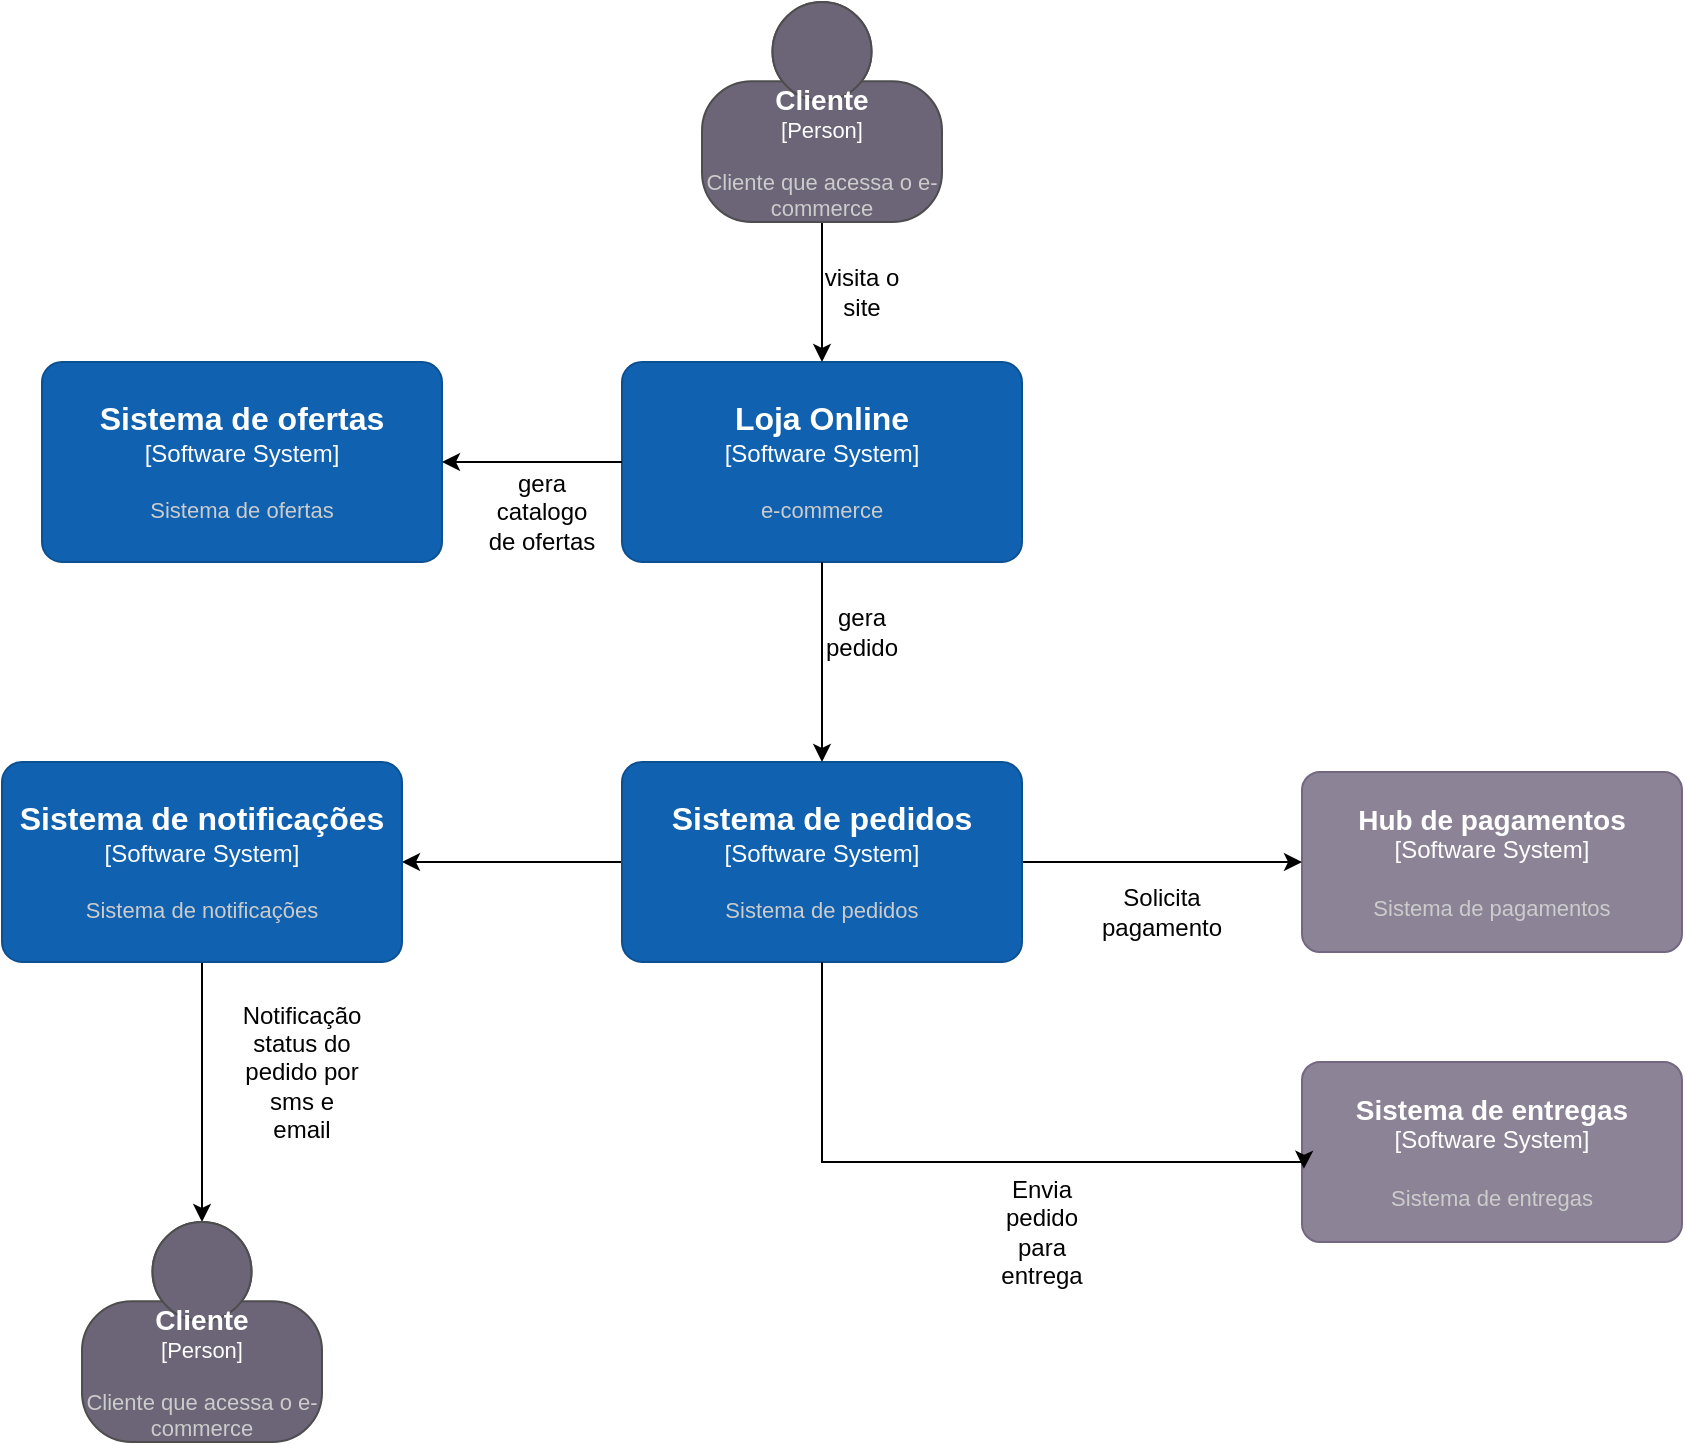 <mxfile version="24.7.5" pages="6">
  <diagram id="ES6bKHVwn8irzfspIDS1" name="C1">
    <mxGraphModel dx="1829" dy="1702" grid="1" gridSize="10" guides="1" tooltips="1" connect="1" arrows="1" fold="1" page="1" pageScale="1" pageWidth="827" pageHeight="1169" math="0" shadow="0">
      <root>
        <mxCell id="0" />
        <mxCell id="1" parent="0" />
        <object placeholders="1" c4Name="Loja Online" c4Type="Software System" c4Description="e-commerce" label="&lt;font style=&quot;font-size: 16px&quot;&gt;&lt;b&gt;%c4Name%&lt;/b&gt;&lt;/font&gt;&lt;div&gt;[%c4Type%]&lt;/div&gt;&lt;br&gt;&lt;div&gt;&lt;font style=&quot;font-size: 11px&quot;&gt;&lt;font color=&quot;#cccccc&quot;&gt;%c4Description%&lt;/font&gt;&lt;/div&gt;" id="-RX1bOzd9obUgKrebEno-1">
          <mxCell style="rounded=1;whiteSpace=wrap;html=1;labelBackgroundColor=none;fillColor=#1061B0;fontColor=#ffffff;align=center;arcSize=10;strokeColor=#0D5091;metaEdit=1;resizable=1;points=[[0.25,0,0],[0.5,0,0],[0.75,0,0],[1,0.25,0],[1,0.5,0],[1,0.75,0],[0.75,1,0],[0.5,1,0],[0.25,1,0],[0,0.75,0],[0,0.5,0],[0,0.25,0]];movable=1;rotatable=1;deletable=1;editable=1;locked=0;connectable=1;" vertex="1" parent="1">
            <mxGeometry x="230" y="80" width="200" height="100" as="geometry" />
          </mxCell>
        </object>
        <mxCell id="8HPhiuzyNs_2yozFEkFI-5" style="edgeStyle=orthogonalEdgeStyle;rounded=0;orthogonalLoop=1;jettySize=auto;html=1;fontFamily=Helvetica;fontSize=12;fontColor=#ffffff;labelBackgroundColor=none;resizable=0;" edge="1" parent="1" source="kH2UdvaBBhHtxtl9zW78-1" target="-RX1bOzd9obUgKrebEno-1">
          <mxGeometry relative="1" as="geometry" />
        </mxCell>
        <object placeholders="1" c4Name="Cliente" c4Type="Person" c4Description="Cliente que acessa o e-commerce" label="&lt;font style=&quot;font-size: 14px&quot;&gt;&lt;b&gt;%c4Name%&lt;/b&gt;&lt;/font&gt;&lt;div&gt;[%c4Type%]&lt;/div&gt;&lt;br&gt;&lt;div&gt;&lt;font style=&quot;font-size: 11px&quot;&gt;&lt;font color=&quot;#cccccc&quot;&gt;%c4Description%&lt;/font&gt;&lt;/div&gt;" id="kH2UdvaBBhHtxtl9zW78-1">
          <mxCell style="html=1;fontSize=11;dashed=0;whiteSpace=wrap;fillColor=#6C6477;strokeColor=#4D4D4D;fontColor=#ffffff;shape=mxgraph.c4.person2;align=center;metaEdit=1;points=[[0.5,0,0],[1,0.5,0],[1,0.75,0],[0.75,1,0],[0.5,1,0],[0.25,1,0],[0,0.75,0],[0,0.5,0]];resizable=1;movable=1;rotatable=1;deletable=1;editable=1;locked=0;connectable=1;" vertex="1" parent="1">
            <mxGeometry x="270" y="-100" width="120" height="110" as="geometry" />
          </mxCell>
        </object>
        <object placeholders="1" c4Name="Hub de pagamentos" c4Type="Software System" c4Description="Sistema de pagamentos" label="&lt;font style=&quot;font-size: 14px&quot;&gt;&lt;b&gt;%c4Name%&lt;/b&gt;&lt;/font&gt;&lt;div&gt;[%c4Type%]&lt;/div&gt;&lt;br&gt;&lt;div&gt;&lt;font style=&quot;font-size: 11px&quot;&gt;&lt;font color=&quot;#cccccc&quot;&gt;%c4Description%&lt;/font&gt;&lt;/div&gt;" id="3ZGl5TVXBqXqKtkXrmMX-1">
          <mxCell style="rounded=1;whiteSpace=wrap;html=1;labelBackgroundColor=none;fillColor=#8C8496;fontColor=#ffffff;align=center;arcSize=10;strokeColor=#736782;metaEdit=1;resizable=1;points=[[0.25,0,0],[0.5,0,0],[0.75,0,0],[1,0.25,0],[1,0.5,0],[1,0.75,0],[0.75,1,0],[0.5,1,0],[0.25,1,0],[0,0.75,0],[0,0.5,0],[0,0.25,0]];verticalAlign=middle;fontFamily=Helvetica;fontSize=12;movable=1;rotatable=1;deletable=1;editable=1;locked=0;connectable=1;" vertex="1" parent="1">
            <mxGeometry x="570" y="285" width="190" height="90" as="geometry" />
          </mxCell>
        </object>
        <mxCell id="3ZGl5TVXBqXqKtkXrmMX-2" style="edgeStyle=orthogonalEdgeStyle;rounded=0;orthogonalLoop=1;jettySize=auto;html=1;entryX=0;entryY=0.5;entryDx=0;entryDy=0;entryPerimeter=0;fontFamily=Helvetica;fontSize=12;fontColor=#ffffff;labelBackgroundColor=none;resizable=0;" edge="1" parent="1">
          <mxGeometry relative="1" as="geometry">
            <mxPoint x="430" y="330" as="sourcePoint" />
            <mxPoint x="570" y="330" as="targetPoint" />
          </mxGeometry>
        </mxCell>
        <mxCell id="3ZGl5TVXBqXqKtkXrmMX-4" value="Solicita pagamento" style="text;html=1;align=center;verticalAlign=middle;whiteSpace=wrap;rounded=0;fontFamily=Helvetica;fontSize=12;fontColor=#030303;labelBackgroundColor=none;resizable=0;fillColor=none;strokeColor=none;" vertex="1" parent="1">
          <mxGeometry x="470" y="340" width="60" height="30" as="geometry" />
        </mxCell>
        <mxCell id="8HPhiuzyNs_2yozFEkFI-17" style="edgeStyle=orthogonalEdgeStyle;rounded=0;orthogonalLoop=1;jettySize=auto;html=1;fontFamily=Helvetica;fontSize=12;fontColor=#ffffff;labelBackgroundColor=none;resizable=0;" edge="1" parent="1" source="8HPhiuzyNs_2yozFEkFI-1" target="8HPhiuzyNs_2yozFEkFI-12">
          <mxGeometry relative="1" as="geometry" />
        </mxCell>
        <object placeholders="1" c4Name="Sistema de pedidos" c4Type="Software System" c4Description="Sistema de pedidos" label="&lt;font style=&quot;font-size: 16px&quot;&gt;&lt;b&gt;%c4Name%&lt;/b&gt;&lt;/font&gt;&lt;div&gt;[%c4Type%]&lt;/div&gt;&lt;br&gt;&lt;div&gt;&lt;font style=&quot;font-size: 11px&quot;&gt;&lt;font color=&quot;#cccccc&quot;&gt;%c4Description%&lt;/font&gt;&lt;/div&gt;" id="8HPhiuzyNs_2yozFEkFI-1">
          <mxCell style="rounded=1;whiteSpace=wrap;html=1;labelBackgroundColor=none;fillColor=#1061B0;fontColor=#ffffff;align=center;arcSize=10;strokeColor=#0D5091;metaEdit=1;resizable=1;points=[[0.25,0,0],[0.5,0,0],[0.75,0,0],[1,0.25,0],[1,0.5,0],[1,0.75,0],[0.75,1,0],[0.5,1,0],[0.25,1,0],[0,0.75,0],[0,0.5,0],[0,0.25,0]];movable=1;rotatable=1;deletable=1;editable=1;locked=0;connectable=1;" vertex="1" parent="1">
            <mxGeometry x="230" y="280" width="200" height="100" as="geometry" />
          </mxCell>
        </object>
        <mxCell id="8HPhiuzyNs_2yozFEkFI-2" style="edgeStyle=orthogonalEdgeStyle;rounded=0;orthogonalLoop=1;jettySize=auto;html=1;entryX=0.5;entryY=0;entryDx=0;entryDy=0;entryPerimeter=0;fontFamily=Helvetica;fontSize=12;fontColor=#ffffff;labelBackgroundColor=none;resizable=0;" edge="1" parent="1" source="-RX1bOzd9obUgKrebEno-1" target="8HPhiuzyNs_2yozFEkFI-1">
          <mxGeometry relative="1" as="geometry" />
        </mxCell>
        <mxCell id="8HPhiuzyNs_2yozFEkFI-3" value="gera pedido" style="text;html=1;align=center;verticalAlign=middle;whiteSpace=wrap;rounded=0;fontFamily=Helvetica;fontSize=12;fontColor=#030303;labelBackgroundColor=none;resizable=0;fillColor=none;strokeColor=none;" vertex="1" parent="1">
          <mxGeometry x="320" y="200" width="60" height="30" as="geometry" />
        </mxCell>
        <object placeholders="1" c4Name="Sistema de ofertas" c4Type="Software System" c4Description="Sistema de ofertas" label="&lt;font style=&quot;font-size: 16px&quot;&gt;&lt;b&gt;%c4Name%&lt;/b&gt;&lt;/font&gt;&lt;div&gt;[%c4Type%]&lt;/div&gt;&lt;br&gt;&lt;div&gt;&lt;font style=&quot;font-size: 11px&quot;&gt;&lt;font color=&quot;#cccccc&quot;&gt;%c4Description%&lt;/font&gt;&lt;/div&gt;" id="8HPhiuzyNs_2yozFEkFI-4">
          <mxCell style="rounded=1;whiteSpace=wrap;html=1;labelBackgroundColor=none;fillColor=#1061B0;fontColor=#ffffff;align=center;arcSize=10;strokeColor=#0D5091;metaEdit=1;resizable=1;points=[[0.25,0,0],[0.5,0,0],[0.75,0,0],[1,0.25,0],[1,0.5,0],[1,0.75,0],[0.75,1,0],[0.5,1,0],[0.25,1,0],[0,0.75,0],[0,0.5,0],[0,0.25,0]];movable=1;rotatable=1;deletable=1;editable=1;locked=0;connectable=1;" vertex="1" parent="1">
            <mxGeometry x="-60" y="80" width="200" height="100" as="geometry" />
          </mxCell>
        </object>
        <mxCell id="8HPhiuzyNs_2yozFEkFI-6" value="visita o site" style="text;html=1;align=center;verticalAlign=middle;whiteSpace=wrap;rounded=0;fontFamily=Helvetica;fontSize=12;fontColor=#030303;labelBackgroundColor=none;resizable=0;fillColor=none;strokeColor=none;" vertex="1" parent="1">
          <mxGeometry x="320" y="30" width="60" height="30" as="geometry" />
        </mxCell>
        <mxCell id="8HPhiuzyNs_2yozFEkFI-7" style="edgeStyle=orthogonalEdgeStyle;rounded=0;orthogonalLoop=1;jettySize=auto;html=1;entryX=1;entryY=0.5;entryDx=0;entryDy=0;entryPerimeter=0;fontFamily=Helvetica;fontSize=12;fontColor=#ffffff;labelBackgroundColor=none;resizable=0;" edge="1" parent="1" source="-RX1bOzd9obUgKrebEno-1" target="8HPhiuzyNs_2yozFEkFI-4">
          <mxGeometry relative="1" as="geometry" />
        </mxCell>
        <mxCell id="8HPhiuzyNs_2yozFEkFI-8" value="gera catalogo de ofertas" style="text;html=1;align=center;verticalAlign=middle;whiteSpace=wrap;rounded=0;fontFamily=Helvetica;fontSize=12;fontColor=#030303;labelBackgroundColor=none;resizable=0;fillColor=none;strokeColor=none;" vertex="1" parent="1">
          <mxGeometry x="160" y="140" width="60" height="30" as="geometry" />
        </mxCell>
        <object placeholders="1" c4Name="Sistema de entregas" c4Type="Software System" c4Description="Sistema de entregas" label="&lt;font style=&quot;font-size: 14px&quot;&gt;&lt;b&gt;%c4Name%&lt;/b&gt;&lt;/font&gt;&lt;div&gt;[%c4Type%]&lt;/div&gt;&lt;br&gt;&lt;div&gt;&lt;font style=&quot;font-size: 11px&quot;&gt;&lt;font color=&quot;#cccccc&quot;&gt;%c4Description%&lt;/font&gt;&lt;/div&gt;" id="8HPhiuzyNs_2yozFEkFI-9">
          <mxCell style="rounded=1;whiteSpace=wrap;html=1;labelBackgroundColor=none;fillColor=#8C8496;fontColor=#ffffff;align=center;arcSize=10;strokeColor=#736782;metaEdit=1;resizable=1;points=[[0.25,0,0],[0.5,0,0],[0.75,0,0],[1,0.25,0],[1,0.5,0],[1,0.75,0],[0.75,1,0],[0.5,1,0],[0.25,1,0],[0,0.75,0],[0,0.5,0],[0,0.25,0]];verticalAlign=middle;fontFamily=Helvetica;fontSize=12;movable=1;rotatable=1;deletable=1;editable=1;locked=0;connectable=1;" vertex="1" parent="1">
            <mxGeometry x="570" y="430" width="190" height="90" as="geometry" />
          </mxCell>
        </object>
        <mxCell id="8HPhiuzyNs_2yozFEkFI-10" style="edgeStyle=orthogonalEdgeStyle;rounded=0;orthogonalLoop=1;jettySize=auto;html=1;entryX=0.005;entryY=0.593;entryDx=0;entryDy=0;entryPerimeter=0;fontFamily=Helvetica;fontSize=12;fontColor=#ffffff;labelBackgroundColor=none;resizable=0;" edge="1" parent="1" source="8HPhiuzyNs_2yozFEkFI-1" target="8HPhiuzyNs_2yozFEkFI-9">
          <mxGeometry relative="1" as="geometry">
            <Array as="points">
              <mxPoint x="330" y="480" />
              <mxPoint x="571" y="480" />
            </Array>
          </mxGeometry>
        </mxCell>
        <mxCell id="8HPhiuzyNs_2yozFEkFI-11" value="Envia pedido para entrega" style="text;html=1;align=center;verticalAlign=middle;whiteSpace=wrap;rounded=0;fontFamily=Helvetica;fontSize=12;fontColor=#030303;labelBackgroundColor=none;resizable=0;fillColor=none;strokeColor=none;" vertex="1" parent="1">
          <mxGeometry x="410" y="500" width="60" height="30" as="geometry" />
        </mxCell>
        <mxCell id="8HPhiuzyNs_2yozFEkFI-15" style="edgeStyle=orthogonalEdgeStyle;rounded=0;orthogonalLoop=1;jettySize=auto;html=1;fontFamily=Helvetica;fontSize=12;fontColor=#ffffff;labelBackgroundColor=none;resizable=0;" edge="1" parent="1" source="8HPhiuzyNs_2yozFEkFI-12" target="8HPhiuzyNs_2yozFEkFI-14">
          <mxGeometry relative="1" as="geometry" />
        </mxCell>
        <object placeholders="1" c4Name="Sistema de notificações" c4Type="Software System" c4Description="Sistema de notificações" label="&lt;font style=&quot;font-size: 16px&quot;&gt;&lt;b&gt;%c4Name%&lt;/b&gt;&lt;/font&gt;&lt;div&gt;[%c4Type%]&lt;/div&gt;&lt;br&gt;&lt;div&gt;&lt;font style=&quot;font-size: 11px&quot;&gt;&lt;font color=&quot;#cccccc&quot;&gt;%c4Description%&lt;/font&gt;&lt;/div&gt;" id="8HPhiuzyNs_2yozFEkFI-12">
          <mxCell style="rounded=1;whiteSpace=wrap;html=1;labelBackgroundColor=none;fillColor=#1061B0;fontColor=#ffffff;align=center;arcSize=10;strokeColor=#0D5091;metaEdit=1;resizable=1;points=[[0.25,0,0],[0.5,0,0],[0.75,0,0],[1,0.25,0],[1,0.5,0],[1,0.75,0],[0.75,1,0],[0.5,1,0],[0.25,1,0],[0,0.75,0],[0,0.5,0],[0,0.25,0]];movable=1;rotatable=1;deletable=1;editable=1;locked=0;connectable=1;" vertex="1" parent="1">
            <mxGeometry x="-80" y="280" width="200" height="100" as="geometry" />
          </mxCell>
        </object>
        <object placeholders="1" c4Name="Cliente" c4Type="Person" c4Description="Cliente que acessa o e-commerce" label="&lt;font style=&quot;font-size: 14px&quot;&gt;&lt;b&gt;%c4Name%&lt;/b&gt;&lt;/font&gt;&lt;div&gt;[%c4Type%]&lt;/div&gt;&lt;br&gt;&lt;div&gt;&lt;font style=&quot;font-size: 11px&quot;&gt;&lt;font color=&quot;#cccccc&quot;&gt;%c4Description%&lt;/font&gt;&lt;/div&gt;" id="8HPhiuzyNs_2yozFEkFI-14">
          <mxCell style="html=1;fontSize=11;dashed=0;whiteSpace=wrap;fillColor=#6C6477;strokeColor=#4D4D4D;fontColor=#ffffff;shape=mxgraph.c4.person2;align=center;metaEdit=1;points=[[0.5,0,0],[1,0.5,0],[1,0.75,0],[0.75,1,0],[0.5,1,0],[0.25,1,0],[0,0.75,0],[0,0.5,0]];resizable=1;movable=1;rotatable=1;deletable=1;editable=1;locked=0;connectable=1;" vertex="1" parent="1">
            <mxGeometry x="-40" y="510" width="120" height="110" as="geometry" />
          </mxCell>
        </object>
        <mxCell id="8HPhiuzyNs_2yozFEkFI-16" value="Notificação status do pedido por sms e email" style="text;html=1;align=center;verticalAlign=middle;whiteSpace=wrap;rounded=0;fontFamily=Helvetica;fontSize=12;fontColor=#030303;labelBackgroundColor=none;resizable=0;fillColor=none;strokeColor=none;" vertex="1" parent="1">
          <mxGeometry x="40" y="420" width="60" height="30" as="geometry" />
        </mxCell>
      </root>
    </mxGraphModel>
  </diagram>
  <diagram name="C2" id="hJ34bNBENxaBcw_nKmrV">
    <mxGraphModel dx="2497" dy="888" grid="1" gridSize="10" guides="1" tooltips="1" connect="1" arrows="1" fold="1" page="1" pageScale="1" pageWidth="827" pageHeight="1169" math="0" shadow="0">
      <root>
        <mxCell id="0" />
        <mxCell id="1" parent="0" />
        <object placeholders="1" c4Name="Cliente" c4Type="Person" c4Description="Cliente logado no e-commerce" label="&lt;font style=&quot;font-size: 14px&quot;&gt;&lt;b&gt;%c4Name%&lt;/b&gt;&lt;/font&gt;&lt;div&gt;[%c4Type%]&lt;/div&gt;&lt;br&gt;&lt;div&gt;&lt;font style=&quot;font-size: 11px&quot;&gt;&lt;font color=&quot;#cccccc&quot;&gt;%c4Description%&lt;/font&gt;&lt;/div&gt;" id="8cP_I9Aix0EBZQ5pvm_1-1">
          <mxCell style="html=1;fontSize=11;dashed=0;whiteSpace=wrap;fillColor=#6C6477;strokeColor=#4D4D4D;fontColor=#ffffff;shape=mxgraph.c4.person2;align=center;metaEdit=1;points=[[0.5,0,0],[1,0.5,0],[1,0.75,0],[0.75,1,0],[0.5,1,0],[0.25,1,0],[0,0.75,0],[0,0.5,0]];resizable=1;movable=1;rotatable=1;deletable=1;editable=1;locked=0;connectable=1;" vertex="1" parent="1">
            <mxGeometry x="170" y="90" width="120" height="110" as="geometry" />
          </mxCell>
        </object>
        <mxCell id="8cP_I9Aix0EBZQ5pvm_1-44" style="edgeStyle=orthogonalEdgeStyle;rounded=0;orthogonalLoop=1;jettySize=auto;html=1;fontFamily=Helvetica;fontSize=12;fontColor=#ffffff;labelBackgroundColor=none;resizable=0;" edge="1" parent="1" source="8cP_I9Aix0EBZQ5pvm_1-2" target="8cP_I9Aix0EBZQ5pvm_1-5">
          <mxGeometry relative="1" as="geometry">
            <Array as="points">
              <mxPoint x="240" y="530" />
              <mxPoint x="240" y="530" />
            </Array>
          </mxGeometry>
        </mxCell>
        <object placeholders="1" c4Name="Loja Online" c4Type="Software System" c4Description="e-commerce" label="&lt;font style=&quot;font-size: 16px&quot;&gt;&lt;b&gt;%c4Name%&lt;/b&gt;&lt;/font&gt;&lt;div&gt;[%c4Type%]&lt;/div&gt;&lt;br&gt;&lt;div&gt;&lt;font style=&quot;font-size: 11px&quot;&gt;&lt;font color=&quot;#cccccc&quot;&gt;%c4Description%&lt;/font&gt;&lt;/div&gt;" id="8cP_I9Aix0EBZQ5pvm_1-2">
          <mxCell style="rounded=1;whiteSpace=wrap;html=1;labelBackgroundColor=none;fillColor=#1061B0;fontColor=#ffffff;align=center;arcSize=10;strokeColor=#0D5091;metaEdit=1;resizable=1;points=[[0.25,0,0],[0.5,0,0],[0.75,0,0],[1,0.25,0],[1,0.5,0],[1,0.75,0],[0.75,1,0],[0.5,1,0],[0.25,1,0],[0,0.75,0],[0,0.5,0],[0,0.25,0]];movable=1;rotatable=1;deletable=1;editable=1;locked=0;connectable=1;" vertex="1" parent="1">
            <mxGeometry x="140" y="340" width="200" height="100" as="geometry" />
          </mxCell>
        </object>
        <object placeholders="1" c4Type="Relationship" c4Description="Visita pagina" label="&lt;div style=&quot;text-align: left&quot;&gt;&lt;div style=&quot;text-align: center&quot;&gt;&lt;b&gt;%c4Description%&lt;/b&gt;&lt;/div&gt;" id="8cP_I9Aix0EBZQ5pvm_1-4">
          <mxCell style="endArrow=blockThin;html=1;fontSize=10;fontColor=#404040;strokeWidth=1;endFill=1;strokeColor=#828282;elbow=vertical;metaEdit=1;endSize=14;startSize=14;jumpStyle=arc;jumpSize=16;rounded=0;edgeStyle=orthogonalEdgeStyle;exitX=0.5;exitY=1;exitDx=0;exitDy=0;exitPerimeter=0;entryX=0.455;entryY=0.023;entryDx=0;entryDy=0;entryPerimeter=0;" edge="1" parent="1" source="8cP_I9Aix0EBZQ5pvm_1-1" target="8cP_I9Aix0EBZQ5pvm_1-2">
            <mxGeometry width="240" relative="1" as="geometry">
              <mxPoint x="340" y="280" as="sourcePoint" />
              <mxPoint x="580" y="280" as="targetPoint" />
            </mxGeometry>
          </mxCell>
        </object>
        <mxCell id="8cP_I9Aix0EBZQ5pvm_1-19" style="edgeStyle=orthogonalEdgeStyle;rounded=0;orthogonalLoop=1;jettySize=auto;html=1;fontFamily=Helvetica;fontSize=12;fontColor=#ffffff;labelBackgroundColor=none;resizable=0;" edge="1" parent="1" source="8cP_I9Aix0EBZQ5pvm_1-5" target="8cP_I9Aix0EBZQ5pvm_1-17">
          <mxGeometry relative="1" as="geometry">
            <Array as="points">
              <mxPoint x="240" y="650" />
              <mxPoint x="240" y="650" />
            </Array>
          </mxGeometry>
        </mxCell>
        <mxCell id="8cP_I9Aix0EBZQ5pvm_1-50" style="edgeStyle=orthogonalEdgeStyle;rounded=0;orthogonalLoop=1;jettySize=auto;html=1;fontFamily=Helvetica;fontSize=12;fontColor=#ffffff;labelBackgroundColor=none;resizable=0;" edge="1" parent="1" source="8cP_I9Aix0EBZQ5pvm_1-5" target="8cP_I9Aix0EBZQ5pvm_1-46">
          <mxGeometry relative="1" as="geometry">
            <Array as="points">
              <mxPoint y="660" />
              <mxPoint y="660" />
            </Array>
          </mxGeometry>
        </mxCell>
        <object placeholders="1" c4Name="API Gateway" c4Type="Container" c4Technology="APIGEE" c4Description="External Gateway" label="&lt;font style=&quot;font-size: 14px&quot;&gt;&lt;b&gt;%c4Name%&lt;/b&gt;&lt;/font&gt;&lt;div&gt;[%c4Type%:&amp;nbsp;%c4Technology%]&lt;/div&gt;&lt;br&gt;&lt;div&gt;&lt;font style=&quot;font-size: 11px&quot;&gt;&lt;font color=&quot;#E6E6E6&quot;&gt;%c4Description%&lt;/font&gt;&lt;/div&gt;" id="8cP_I9Aix0EBZQ5pvm_1-5">
          <mxCell style="shape=cylinder3;size=15;direction=south;whiteSpace=wrap;html=1;boundedLbl=1;rounded=0;labelBackgroundColor=none;fillColor=#23A2D9;fontSize=12;fontColor=#ffffff;align=center;strokeColor=#0E7DAD;metaEdit=1;points=[[0.5,0,0],[1,0.25,0],[1,0.5,0],[1,0.75,0],[0.5,1,0],[0,0.75,0],[0,0.5,0],[0,0.25,0]];resizable=1;movable=1;rotatable=1;deletable=1;editable=1;locked=0;connectable=1;" vertex="1" parent="1">
            <mxGeometry x="-70" y="550" width="897" height="70" as="geometry" />
          </mxCell>
        </object>
        <object placeholders="1" c4Name="Cloud provider" c4Type="ContainerScopeBoundary" c4Application="Cloud" label="&lt;font style=&quot;font-size: 16px&quot;&gt;&lt;b&gt;&lt;div style=&quot;text-align: left&quot;&gt;%c4Name%&lt;/div&gt;&lt;/b&gt;&lt;/font&gt;&lt;div style=&quot;text-align: left&quot;&gt;[%c4Application%]&lt;/div&gt;" id="8cP_I9Aix0EBZQ5pvm_1-7">
          <mxCell style="rounded=1;fontSize=11;whiteSpace=wrap;html=1;dashed=1;arcSize=20;fillColor=none;strokeColor=#666666;fontColor=#333333;labelBackgroundColor=none;align=left;verticalAlign=bottom;labelBorderColor=none;spacingTop=0;spacing=10;dashPattern=8 4;metaEdit=1;rotatable=1;perimeter=rectanglePerimeter;noLabel=0;labelPadding=0;allowArrows=0;connectable=1;expand=0;recursiveResize=0;editable=1;pointerEvents=0;absoluteArcSize=1;points=[[0.25,0,0],[0.5,0,0],[0.75,0,0],[1,0.25,0],[1,0.5,0],[1,0.75,0],[0.75,1,0],[0.5,1,0],[0.25,1,0],[0,0.75,0],[0,0.5,0],[0,0.25,0]];fontFamily=Helvetica;resizable=1;movable=1;deletable=1;locked=0;" vertex="1" parent="1">
            <mxGeometry x="-450" y="310" width="1330" height="850" as="geometry" />
          </mxCell>
        </object>
        <object placeholders="1" c4Name="Hub de pagamentos" c4Type="Software System" c4Description="Sistema de pagamentos" label="&lt;font style=&quot;font-size: 14px&quot;&gt;&lt;b&gt;%c4Name%&lt;/b&gt;&lt;/font&gt;&lt;div&gt;[%c4Type%]&lt;/div&gt;&lt;br&gt;&lt;div&gt;&lt;font style=&quot;font-size: 11px&quot;&gt;&lt;font color=&quot;#cccccc&quot;&gt;%c4Description%&lt;/font&gt;&lt;/div&gt;" id="8cP_I9Aix0EBZQ5pvm_1-8">
          <mxCell style="rounded=1;whiteSpace=wrap;html=1;labelBackgroundColor=none;fillColor=#8C8496;fontColor=#ffffff;align=center;arcSize=10;strokeColor=#736782;metaEdit=1;resizable=1;points=[[0.25,0,0],[0.5,0,0],[0.75,0,0],[1,0.25,0],[1,0.5,0],[1,0.75,0],[0.75,1,0],[0.5,1,0],[0.25,1,0],[0,0.75,0],[0,0.5,0],[0,0.25,0]];verticalAlign=middle;fontFamily=Helvetica;fontSize=12;movable=1;rotatable=1;deletable=1;editable=1;locked=0;connectable=1;" vertex="1" parent="1">
            <mxGeometry x="1115" y="360" width="190" height="90" as="geometry" />
          </mxCell>
        </object>
        <object placeholders="1" c4Name="Sistema de entrega" c4Type="Software System" c4Description="sistema de logistica para entrega" label="&lt;font style=&quot;font-size: 14px&quot;&gt;&lt;b&gt;%c4Name%&lt;/b&gt;&lt;/font&gt;&lt;div&gt;[%c4Type%]&lt;/div&gt;&lt;br&gt;&lt;div&gt;&lt;font style=&quot;font-size: 11px&quot;&gt;&lt;font color=&quot;#cccccc&quot;&gt;%c4Description%&lt;/font&gt;&lt;/div&gt;" id="8cP_I9Aix0EBZQ5pvm_1-11">
          <mxCell style="rounded=1;whiteSpace=wrap;html=1;labelBackgroundColor=none;fillColor=#8C8496;fontColor=#ffffff;align=center;arcSize=10;strokeColor=#736782;metaEdit=1;resizable=1;points=[[0.25,0,0],[0.5,0,0],[0.75,0,0],[1,0.25,0],[1,0.5,0],[1,0.75,0],[0.75,1,0],[0.5,1,0],[0.25,1,0],[0,0.75,0],[0,0.5,0],[0,0.25,0]];verticalAlign=middle;fontFamily=Helvetica;fontSize=12;movable=1;rotatable=1;deletable=1;editable=1;locked=0;connectable=1;" vertex="1" parent="1">
            <mxGeometry x="1115" y="470" width="190" height="90" as="geometry" />
          </mxCell>
        </object>
        <object placeholders="1" c4Name="Microsserviços de pedidos" c4Type="Container" c4Technology="AKS" c4Description="MS de pedidos" label="&lt;font style=&quot;font-size: 12px&quot;&gt;&lt;b&gt;%c4Name%&lt;/b&gt;&lt;/font&gt;&lt;div&gt;[%c4Type%:&amp;nbsp;%c4Technology%]&lt;/div&gt;&lt;br&gt;&lt;div&gt;&lt;font style=&quot;font-size: 11px&quot;&gt;&lt;font color=&quot;#E6E6E6&quot;&gt;%c4Description%&lt;/font&gt;&lt;/div&gt;" id="8cP_I9Aix0EBZQ5pvm_1-17">
          <mxCell style="shape=hexagon;size=50;perimeter=hexagonPerimeter2;whiteSpace=wrap;html=1;fixedSize=1;rounded=1;labelBackgroundColor=none;fillColor=#23A2D9;fontSize=12;fontColor=#ffffff;align=center;strokeColor=#0E7DAD;metaEdit=1;points=[[0.5,0,0],[1,0.25,0],[1,0.5,0],[1,0.75,0],[0.5,1,0],[0,0.75,0],[0,0.5,0],[0,0.25,0]];resizable=1;verticalAlign=middle;arcSize=10;fontFamily=Helvetica;movable=1;rotatable=1;deletable=1;editable=1;locked=0;connectable=1;" vertex="1" parent="1">
            <mxGeometry x="155" y="760" width="170" height="150" as="geometry" />
          </mxCell>
        </object>
        <object placeholders="1" c4Name="Message Broker" c4Type="Container" c4Technology="Apache Kafka" c4Description="topic / message" label="&lt;font style=&quot;font-size: 14px&quot;&gt;&lt;b&gt;%c4Name%&lt;/b&gt;&lt;/font&gt;&lt;div&gt;[%c4Type%:&amp;nbsp;%c4Technology%]&lt;/div&gt;&lt;br&gt;&lt;div&gt;&lt;font style=&quot;font-size: 11px&quot;&gt;&lt;font color=&quot;#E6E6E6&quot;&gt;%c4Description%&lt;/font&gt;&lt;/div&gt;" id="8cP_I9Aix0EBZQ5pvm_1-21">
          <mxCell style="shape=cylinder3;size=15;direction=south;whiteSpace=wrap;html=1;boundedLbl=1;rounded=0;labelBackgroundColor=none;fillColor=#23A2D9;fontSize=12;fontColor=#ffffff;align=center;strokeColor=#0E7DAD;metaEdit=1;points=[[0.5,0,0],[1,0.25,0],[1,0.5,0],[1,0.75,0],[0.5,1,0],[0,0.75,0],[0,0.5,0],[0,0.25,0]];resizable=1;movable=1;rotatable=1;deletable=1;editable=1;locked=0;connectable=1;" vertex="1" parent="1">
            <mxGeometry x="-364" y="550" width="190" height="70" as="geometry" />
          </mxCell>
        </object>
        <mxCell id="8cP_I9Aix0EBZQ5pvm_1-22" style="edgeStyle=orthogonalEdgeStyle;rounded=0;orthogonalLoop=1;jettySize=auto;html=1;entryX=0;entryY=0.5;entryDx=0;entryDy=0;entryPerimeter=0;fontFamily=Helvetica;fontSize=12;fontColor=#ffffff;labelBackgroundColor=none;resizable=0;" edge="1" parent="1" source="8cP_I9Aix0EBZQ5pvm_1-2" target="8cP_I9Aix0EBZQ5pvm_1-21">
          <mxGeometry relative="1" as="geometry" />
        </mxCell>
        <object placeholders="1" c4Name="Microsserviços de notificações" c4Type="Container" c4Technology="AKS" c4Description="MS de notificações" label="&lt;font style=&quot;font-size: 12px&quot;&gt;&lt;b&gt;%c4Name%&lt;/b&gt;&lt;/font&gt;&lt;div&gt;[%c4Type%:&amp;nbsp;%c4Technology%]&lt;/div&gt;&lt;br&gt;&lt;div&gt;&lt;font style=&quot;font-size: 11px&quot;&gt;&lt;font color=&quot;#E6E6E6&quot;&gt;%c4Description%&lt;/font&gt;&lt;/div&gt;" id="8cP_I9Aix0EBZQ5pvm_1-23">
          <mxCell style="shape=hexagon;size=50;perimeter=hexagonPerimeter2;whiteSpace=wrap;html=1;fixedSize=1;rounded=1;labelBackgroundColor=none;fillColor=#23A2D9;fontSize=12;fontColor=#ffffff;align=center;strokeColor=#0E7DAD;metaEdit=1;points=[[0.5,0,0],[1,0.25,0],[1,0.5,0],[1,0.75,0],[0.5,1,0],[0,0.75,0],[0,0.5,0],[0,0.25,0]];resizable=1;verticalAlign=middle;arcSize=10;fontFamily=Helvetica;movable=1;rotatable=1;deletable=1;editable=1;locked=0;connectable=1;" vertex="1" parent="1">
            <mxGeometry x="-354" y="759" width="170" height="150" as="geometry" />
          </mxCell>
        </object>
        <object placeholders="1" c4Name="Database pedidos" c4Type="Container" c4Technology="Oracle DB" c4Description="Base de pedidos" label="&lt;font style=&quot;font-size: 16px&quot;&gt;&lt;b&gt;%c4Name%&lt;/b&gt;&lt;/font&gt;&lt;div&gt;[%c4Type%:&amp;nbsp;%c4Technology%]&lt;/div&gt;&lt;br&gt;&lt;div&gt;&lt;font style=&quot;font-size: 11px&quot;&gt;&lt;font color=&quot;#E6E6E6&quot;&gt;%c4Description%&lt;/font&gt;&lt;/div&gt;" id="8cP_I9Aix0EBZQ5pvm_1-26">
          <mxCell style="shape=cylinder3;size=15;whiteSpace=wrap;html=1;boundedLbl=1;rounded=0;labelBackgroundColor=none;fillColor=#23A2D9;fontSize=12;fontColor=#ffffff;align=center;strokeColor=#0E7DAD;metaEdit=1;points=[[0.5,0,0],[1,0.25,0],[1,0.5,0],[1,0.75,0],[0.5,1,0],[0,0.75,0],[0,0.5,0],[0,0.25,0]];resizable=1;verticalAlign=middle;arcSize=10;fontFamily=Helvetica;movable=1;rotatable=1;deletable=1;editable=1;locked=0;connectable=1;" vertex="1" parent="1">
            <mxGeometry x="144" y="990" width="190" height="90" as="geometry" />
          </mxCell>
        </object>
        <mxCell id="8cP_I9Aix0EBZQ5pvm_1-27" style="edgeStyle=orthogonalEdgeStyle;rounded=0;orthogonalLoop=1;jettySize=auto;html=1;entryX=0.5;entryY=0;entryDx=0;entryDy=0;entryPerimeter=0;fontFamily=Helvetica;fontSize=12;fontColor=#ffffff;labelBackgroundColor=none;resizable=0;" edge="1" parent="1" source="8cP_I9Aix0EBZQ5pvm_1-17" target="8cP_I9Aix0EBZQ5pvm_1-26">
          <mxGeometry relative="1" as="geometry" />
        </mxCell>
        <object placeholders="1" c4Name="Database notificações" c4Type="Container" c4Technology="Oracle DB" c4Description="Base de notificações" label="&lt;font style=&quot;font-size: 16px&quot;&gt;&lt;b&gt;%c4Name%&lt;/b&gt;&lt;/font&gt;&lt;div&gt;[%c4Type%:&amp;nbsp;%c4Technology%]&lt;/div&gt;&lt;br&gt;&lt;div&gt;&lt;font style=&quot;font-size: 11px&quot;&gt;&lt;font color=&quot;#E6E6E6&quot;&gt;%c4Description%&lt;/font&gt;&lt;/div&gt;" id="8cP_I9Aix0EBZQ5pvm_1-28">
          <mxCell style="shape=cylinder3;size=15;whiteSpace=wrap;html=1;boundedLbl=1;rounded=0;labelBackgroundColor=none;fillColor=#23A2D9;fontSize=12;fontColor=#ffffff;align=center;strokeColor=#0E7DAD;metaEdit=1;points=[[0.5,0,0],[1,0.25,0],[1,0.5,0],[1,0.75,0],[0.5,1,0],[0,0.75,0],[0,0.5,0],[0,0.25,0]];resizable=1;verticalAlign=middle;arcSize=10;fontFamily=Helvetica;movable=1;rotatable=1;deletable=1;editable=1;locked=0;connectable=1;" vertex="1" parent="1">
            <mxGeometry x="-364" y="987" width="190" height="90" as="geometry" />
          </mxCell>
        </object>
        <mxCell id="8cP_I9Aix0EBZQ5pvm_1-29" style="edgeStyle=orthogonalEdgeStyle;rounded=0;orthogonalLoop=1;jettySize=auto;html=1;entryX=0.5;entryY=0;entryDx=0;entryDy=0;entryPerimeter=0;fontFamily=Helvetica;fontSize=12;fontColor=#ffffff;labelBackgroundColor=none;resizable=0;" edge="1" parent="1" source="8cP_I9Aix0EBZQ5pvm_1-23" target="8cP_I9Aix0EBZQ5pvm_1-28">
          <mxGeometry relative="1" as="geometry" />
        </mxCell>
        <mxCell id="8cP_I9Aix0EBZQ5pvm_1-49" style="edgeStyle=orthogonalEdgeStyle;rounded=0;orthogonalLoop=1;jettySize=auto;html=1;fontFamily=Helvetica;fontSize=12;fontColor=#ffffff;labelBackgroundColor=none;resizable=0;" edge="1" parent="1" source="8cP_I9Aix0EBZQ5pvm_1-30" target="8cP_I9Aix0EBZQ5pvm_1-5">
          <mxGeometry relative="1" as="geometry">
            <Array as="points">
              <mxPoint x="495" y="660" />
              <mxPoint x="495" y="660" />
            </Array>
          </mxGeometry>
        </mxCell>
        <object placeholders="1" c4Name="Microsserviços de Pagamentos" c4Type="Container" c4Technology="AKS" c4Description="MS de Pagamentos" label="&lt;font style=&quot;font-size: 12px&quot;&gt;&lt;b&gt;%c4Name%&lt;/b&gt;&lt;/font&gt;&lt;div&gt;[%c4Type%:&amp;nbsp;%c4Technology%]&lt;/div&gt;&lt;br&gt;&lt;div&gt;&lt;font style=&quot;font-size: 11px&quot;&gt;&lt;font color=&quot;#E6E6E6&quot;&gt;%c4Description%&lt;/font&gt;&lt;/div&gt;" id="8cP_I9Aix0EBZQ5pvm_1-30">
          <mxCell style="shape=hexagon;size=50;perimeter=hexagonPerimeter2;whiteSpace=wrap;html=1;fixedSize=1;rounded=1;labelBackgroundColor=none;fillColor=#23A2D9;fontSize=12;fontColor=#ffffff;align=center;strokeColor=#0E7DAD;metaEdit=1;points=[[0.5,0,0],[1,0.25,0],[1,0.5,0],[1,0.75,0],[0.5,1,0],[0,0.75,0],[0,0.5,0],[0,0.25,0]];resizable=1;verticalAlign=middle;arcSize=10;fontFamily=Helvetica;movable=1;rotatable=1;deletable=1;editable=1;locked=0;connectable=1;" vertex="1" parent="1">
            <mxGeometry x="410" y="760" width="170" height="150" as="geometry" />
          </mxCell>
        </object>
        <mxCell id="8cP_I9Aix0EBZQ5pvm_1-40" style="edgeStyle=orthogonalEdgeStyle;rounded=0;orthogonalLoop=1;jettySize=auto;html=1;fontFamily=Helvetica;fontSize=12;fontColor=#ffffff;labelBackgroundColor=none;resizable=0;" edge="1" parent="1" source="8cP_I9Aix0EBZQ5pvm_1-31" target="8cP_I9Aix0EBZQ5pvm_1-5">
          <mxGeometry relative="1" as="geometry">
            <Array as="points">
              <mxPoint x="740" y="660" />
              <mxPoint x="740" y="660" />
            </Array>
          </mxGeometry>
        </mxCell>
        <object placeholders="1" c4Name="Microsserviços de entregas" c4Type="Container" c4Technology="AKS" c4Description="MS de entregas" label="&lt;font style=&quot;font-size: 12px&quot;&gt;&lt;b&gt;%c4Name%&lt;/b&gt;&lt;/font&gt;&lt;div&gt;[%c4Type%:&amp;nbsp;%c4Technology%]&lt;/div&gt;&lt;br&gt;&lt;div&gt;&lt;font style=&quot;font-size: 11px&quot;&gt;&lt;font color=&quot;#E6E6E6&quot;&gt;%c4Description%&lt;/font&gt;&lt;/div&gt;" id="8cP_I9Aix0EBZQ5pvm_1-31">
          <mxCell style="shape=hexagon;size=50;perimeter=hexagonPerimeter2;whiteSpace=wrap;html=1;fixedSize=1;rounded=1;labelBackgroundColor=none;fillColor=#23A2D9;fontSize=12;fontColor=#ffffff;align=center;strokeColor=#0E7DAD;metaEdit=1;points=[[0.5,0,0],[1,0.25,0],[1,0.5,0],[1,0.75,0],[0.5,1,0],[0,0.75,0],[0,0.5,0],[0,0.25,0]];resizable=1;verticalAlign=middle;arcSize=10;fontFamily=Helvetica;movable=1;rotatable=1;deletable=1;editable=1;locked=0;connectable=1;" vertex="1" parent="1">
            <mxGeometry x="655" y="761" width="170" height="150" as="geometry" />
          </mxCell>
        </object>
        <mxCell id="8cP_I9Aix0EBZQ5pvm_1-32" style="edgeStyle=orthogonalEdgeStyle;rounded=0;orthogonalLoop=1;jettySize=auto;html=1;entryX=0;entryY=0.5;entryDx=0;entryDy=0;entryPerimeter=0;fontFamily=Helvetica;fontSize=12;fontColor=#ffffff;labelBackgroundColor=none;resizable=0;" edge="1" parent="1" source="8cP_I9Aix0EBZQ5pvm_1-17" target="8cP_I9Aix0EBZQ5pvm_1-30">
          <mxGeometry relative="1" as="geometry" />
        </mxCell>
        <mxCell id="8cP_I9Aix0EBZQ5pvm_1-33" style="edgeStyle=orthogonalEdgeStyle;rounded=0;orthogonalLoop=1;jettySize=auto;html=1;entryX=0;entryY=0.5;entryDx=0;entryDy=0;entryPerimeter=0;fontFamily=Helvetica;fontSize=12;fontColor=#ffffff;labelBackgroundColor=none;resizable=0;" edge="1" parent="1" source="8cP_I9Aix0EBZQ5pvm_1-30" target="8cP_I9Aix0EBZQ5pvm_1-31">
          <mxGeometry relative="1" as="geometry" />
        </mxCell>
        <object placeholders="1" c4Name="Database pagamentos" c4Type="Container" c4Technology="Oracle DB" c4Description="Base de pagamentos" label="&lt;font style=&quot;font-size: 16px&quot;&gt;&lt;b&gt;%c4Name%&lt;/b&gt;&lt;/font&gt;&lt;div&gt;[%c4Type%:&amp;nbsp;%c4Technology%]&lt;/div&gt;&lt;br&gt;&lt;div&gt;&lt;font style=&quot;font-size: 11px&quot;&gt;&lt;font color=&quot;#E6E6E6&quot;&gt;%c4Description%&lt;/font&gt;&lt;/div&gt;" id="8cP_I9Aix0EBZQ5pvm_1-34">
          <mxCell style="shape=cylinder3;size=15;whiteSpace=wrap;html=1;boundedLbl=1;rounded=0;labelBackgroundColor=none;fillColor=#23A2D9;fontSize=12;fontColor=#ffffff;align=center;strokeColor=#0E7DAD;metaEdit=1;points=[[0.5,0,0],[1,0.25,0],[1,0.5,0],[1,0.75,0],[0.5,1,0],[0,0.75,0],[0,0.5,0],[0,0.25,0]];resizable=1;verticalAlign=middle;arcSize=10;fontFamily=Helvetica;movable=1;rotatable=1;deletable=1;editable=1;locked=0;connectable=1;" vertex="1" parent="1">
            <mxGeometry x="401" y="990" width="190" height="90" as="geometry" />
          </mxCell>
        </object>
        <mxCell id="8cP_I9Aix0EBZQ5pvm_1-35" style="edgeStyle=orthogonalEdgeStyle;rounded=0;orthogonalLoop=1;jettySize=auto;html=1;entryX=0.5;entryY=0;entryDx=0;entryDy=0;entryPerimeter=0;fontFamily=Helvetica;fontSize=12;fontColor=#ffffff;labelBackgroundColor=none;resizable=0;" edge="1" parent="1" source="8cP_I9Aix0EBZQ5pvm_1-30" target="8cP_I9Aix0EBZQ5pvm_1-34">
          <mxGeometry relative="1" as="geometry" />
        </mxCell>
        <object placeholders="1" c4Name="Database entregas" c4Type="Container" c4Technology="Oracle DB" c4Description="Base de entregas" label="&lt;font style=&quot;font-size: 16px&quot;&gt;&lt;b&gt;%c4Name%&lt;/b&gt;&lt;/font&gt;&lt;div&gt;[%c4Type%:&amp;nbsp;%c4Technology%]&lt;/div&gt;&lt;br&gt;&lt;div&gt;&lt;font style=&quot;font-size: 11px&quot;&gt;&lt;font color=&quot;#E6E6E6&quot;&gt;%c4Description%&lt;/font&gt;&lt;/div&gt;" id="8cP_I9Aix0EBZQ5pvm_1-37">
          <mxCell style="shape=cylinder3;size=15;whiteSpace=wrap;html=1;boundedLbl=1;rounded=0;labelBackgroundColor=none;fillColor=#23A2D9;fontSize=12;fontColor=#ffffff;align=center;strokeColor=#0E7DAD;metaEdit=1;points=[[0.5,0,0],[1,0.25,0],[1,0.5,0],[1,0.75,0],[0.5,1,0],[0,0.75,0],[0,0.5,0],[0,0.25,0]];resizable=1;verticalAlign=middle;arcSize=10;fontFamily=Helvetica;movable=1;rotatable=1;deletable=1;editable=1;locked=0;connectable=1;" vertex="1" parent="1">
            <mxGeometry x="645" y="990" width="190" height="90" as="geometry" />
          </mxCell>
        </object>
        <mxCell id="8cP_I9Aix0EBZQ5pvm_1-38" style="edgeStyle=orthogonalEdgeStyle;rounded=0;orthogonalLoop=1;jettySize=auto;html=1;entryX=0.5;entryY=0;entryDx=0;entryDy=0;entryPerimeter=0;fontFamily=Helvetica;fontSize=12;fontColor=#ffffff;labelBackgroundColor=none;resizable=0;" edge="1" parent="1" source="8cP_I9Aix0EBZQ5pvm_1-31" target="8cP_I9Aix0EBZQ5pvm_1-37">
          <mxGeometry relative="1" as="geometry" />
        </mxCell>
        <mxCell id="8cP_I9Aix0EBZQ5pvm_1-41" style="edgeStyle=orthogonalEdgeStyle;rounded=0;orthogonalLoop=1;jettySize=auto;html=1;entryX=0;entryY=0.5;entryDx=0;entryDy=0;entryPerimeter=0;fontFamily=Helvetica;fontSize=12;fontColor=#ffffff;labelBackgroundColor=none;resizable=0;" edge="1" parent="1" source="8cP_I9Aix0EBZQ5pvm_1-5" target="8cP_I9Aix0EBZQ5pvm_1-8">
          <mxGeometry relative="1" as="geometry" />
        </mxCell>
        <mxCell id="8cP_I9Aix0EBZQ5pvm_1-42" style="edgeStyle=orthogonalEdgeStyle;rounded=0;orthogonalLoop=1;jettySize=auto;html=1;entryX=0;entryY=0.5;entryDx=0;entryDy=0;entryPerimeter=0;fontFamily=Helvetica;fontSize=12;fontColor=#ffffff;labelBackgroundColor=none;resizable=0;" edge="1" parent="1" source="8cP_I9Aix0EBZQ5pvm_1-5" target="8cP_I9Aix0EBZQ5pvm_1-11">
          <mxGeometry relative="1" as="geometry" />
        </mxCell>
        <object placeholders="1" c4Name="Sistemas Externos" c4Type="SystemScopeBoundary" c4Application="Sistemas Externos" label="&lt;font style=&quot;font-size: 16px&quot;&gt;&lt;b&gt;&lt;div style=&quot;text-align: left&quot;&gt;%c4Name%&lt;/div&gt;&lt;/b&gt;&lt;/font&gt;&lt;div style=&quot;text-align: left&quot;&gt;[%c4Application%]&lt;/div&gt;" id="8cP_I9Aix0EBZQ5pvm_1-45">
          <mxCell style="rounded=1;fontSize=11;whiteSpace=wrap;html=1;dashed=1;arcSize=20;fillColor=none;strokeColor=#666666;fontColor=#333333;labelBackgroundColor=none;align=left;verticalAlign=bottom;labelBorderColor=none;spacingTop=0;spacing=10;dashPattern=8 4;metaEdit=1;rotatable=1;perimeter=rectanglePerimeter;noLabel=0;labelPadding=0;allowArrows=0;connectable=1;expand=0;recursiveResize=0;editable=1;pointerEvents=0;absoluteArcSize=1;points=[[0.25,0,0],[0.5,0,0],[0.75,0,0],[1,0.25,0],[1,0.5,0],[1,0.75,0],[0.75,1,0],[0.5,1,0],[0.25,1,0],[0,0.75,0],[0,0.5,0],[0,0.25,0]];fontFamily=Helvetica;resizable=1;movable=1;deletable=1;locked=0;" vertex="1" parent="1">
            <mxGeometry x="1065" y="285" width="305" height="365" as="geometry" />
          </mxCell>
        </object>
        <object placeholders="1" c4Name="Microsserviços de catalogo" c4Type="Container" c4Technology="AKS" c4Description="MS de catalogo e ofertas" label="&lt;font style=&quot;font-size: 12px&quot;&gt;&lt;b&gt;%c4Name%&lt;/b&gt;&lt;/font&gt;&lt;div&gt;[%c4Type%:&amp;nbsp;%c4Technology%]&lt;/div&gt;&lt;br&gt;&lt;div&gt;&lt;font style=&quot;font-size: 11px&quot;&gt;&lt;font color=&quot;#E6E6E6&quot;&gt;%c4Description%&lt;/font&gt;&lt;/div&gt;" id="8cP_I9Aix0EBZQ5pvm_1-46">
          <mxCell style="shape=hexagon;size=50;perimeter=hexagonPerimeter2;whiteSpace=wrap;html=1;fixedSize=1;rounded=1;labelBackgroundColor=none;fillColor=#23A2D9;fontSize=12;fontColor=#ffffff;align=center;strokeColor=#0E7DAD;metaEdit=1;points=[[0.5,0,0],[1,0.25,0],[1,0.5,0],[1,0.75,0],[0.5,1,0],[0,0.75,0],[0,0.5,0],[0,0.25,0]];resizable=1;verticalAlign=middle;arcSize=10;fontFamily=Helvetica;movable=1;rotatable=1;deletable=1;editable=1;locked=0;connectable=1;" vertex="1" parent="1">
            <mxGeometry x="-86" y="761" width="170" height="150" as="geometry" />
          </mxCell>
        </object>
        <object placeholders="1" c4Name="Database de catalogo e ofertas" c4Type="Container" c4Technology="Oracle DB" c4Description="Base de catalogo e ofertas" label="&lt;font style=&quot;font-size: 16px&quot;&gt;&lt;b&gt;%c4Name%&lt;/b&gt;&lt;/font&gt;&lt;div&gt;[%c4Type%:&amp;nbsp;%c4Technology%]&lt;/div&gt;&lt;br&gt;&lt;div&gt;&lt;font style=&quot;font-size: 11px&quot;&gt;&lt;font color=&quot;#E6E6E6&quot;&gt;%c4Description%&lt;/font&gt;&lt;/div&gt;" id="8cP_I9Aix0EBZQ5pvm_1-47">
          <mxCell style="shape=cylinder3;size=15;whiteSpace=wrap;html=1;boundedLbl=1;rounded=0;labelBackgroundColor=none;fillColor=#23A2D9;fontSize=12;fontColor=#ffffff;align=center;strokeColor=#0E7DAD;metaEdit=1;points=[[0.5,0,0],[1,0.25,0],[1,0.5,0],[1,0.75,0],[0.5,1,0],[0,0.75,0],[0,0.5,0],[0,0.25,0]];resizable=1;verticalAlign=middle;arcSize=10;fontFamily=Helvetica;movable=1;rotatable=1;deletable=1;editable=1;locked=0;connectable=1;" vertex="1" parent="1">
            <mxGeometry x="-96" y="988" width="190" height="90" as="geometry" />
          </mxCell>
        </object>
        <mxCell id="8cP_I9Aix0EBZQ5pvm_1-48" style="edgeStyle=orthogonalEdgeStyle;rounded=0;orthogonalLoop=1;jettySize=auto;html=1;entryX=0.5;entryY=0;entryDx=0;entryDy=0;entryPerimeter=0;fontFamily=Helvetica;fontSize=12;fontColor=#ffffff;labelBackgroundColor=none;resizable=0;" edge="1" parent="1" source="8cP_I9Aix0EBZQ5pvm_1-46" target="8cP_I9Aix0EBZQ5pvm_1-47">
          <mxGeometry relative="1" as="geometry" />
        </mxCell>
        <mxCell id="snR6xkxcGbD__IW-17dU-1" value="Text" style="text;html=1;align=center;verticalAlign=middle;whiteSpace=wrap;rounded=0;fontFamily=Helvetica;fontSize=12;fontColor=#ffffff;labelBackgroundColor=none;resizable=0;" vertex="1" parent="1">
          <mxGeometry x="-234" y="690" width="60" height="30" as="geometry" />
        </mxCell>
        <object placeholders="1" c4Name="Cliente" c4Type="Person" c4Description="Cliente logado no e-commerce" label="&lt;font style=&quot;font-size: 14px&quot;&gt;&lt;b&gt;%c4Name%&lt;/b&gt;&lt;/font&gt;&lt;div&gt;[%c4Type%]&lt;/div&gt;&lt;br&gt;&lt;div&gt;&lt;font style=&quot;font-size: 11px&quot;&gt;&lt;font color=&quot;#cccccc&quot;&gt;%c4Description%&lt;/font&gt;&lt;/div&gt;" id="4aU6t6ypBtYWXi27PixK-1">
          <mxCell style="html=1;fontSize=11;dashed=0;whiteSpace=wrap;fillColor=#6C6477;strokeColor=#4D4D4D;fontColor=#ffffff;shape=mxgraph.c4.person2;align=center;metaEdit=1;points=[[0.5,0,0],[1,0.5,0],[1,0.75,0],[0.75,1,0],[0.5,1,0],[0.25,1,0],[0,0.75,0],[0,0.5,0]];resizable=1;movable=1;rotatable=1;deletable=1;editable=1;locked=0;connectable=1;" vertex="1" parent="1">
            <mxGeometry x="-660" y="765" width="120" height="110" as="geometry" />
          </mxCell>
        </object>
        <mxCell id="4aU6t6ypBtYWXi27PixK-2" style="edgeStyle=orthogonalEdgeStyle;rounded=0;orthogonalLoop=1;jettySize=auto;html=1;entryX=0.981;entryY=0.633;entryDx=0;entryDy=0;entryPerimeter=0;fontFamily=Helvetica;fontSize=12;fontColor=#ffffff;labelBackgroundColor=none;resizable=0;" edge="1" parent="1" source="8cP_I9Aix0EBZQ5pvm_1-23" target="4aU6t6ypBtYWXi27PixK-1">
          <mxGeometry relative="1" as="geometry" />
        </mxCell>
        <mxCell id="IdhLR0FCkkpNfbLfCIzl-1" value="&lt;font style=&quot;font-size: 14px;&quot;&gt;posta notificações e atualizações de status&lt;/font&gt;" style="text;html=1;align=center;verticalAlign=middle;whiteSpace=wrap;rounded=0;fontFamily=Helvetica;fontSize=12;fontColor=#0d0d0d;labelBackgroundColor=none;resizable=0;" vertex="1" parent="1">
          <mxGeometry x="-159" y="413" width="60" height="30" as="geometry" />
        </mxCell>
        <mxCell id="IdhLR0FCkkpNfbLfCIzl-3" value="&lt;span style=&quot;font-size: 14px;&quot;&gt;comunicação com microsserviços via api gateway&lt;/span&gt;" style="text;html=1;align=center;verticalAlign=middle;whiteSpace=wrap;rounded=0;fontFamily=Helvetica;fontSize=12;fontColor=#0d0d0d;labelBackgroundColor=none;resizable=0;" vertex="1" parent="1">
          <mxGeometry x="155" y="480" width="60" height="30" as="geometry" />
        </mxCell>
        <mxCell id="IdhLR0FCkkpNfbLfCIzl-5" value="&lt;span style=&quot;font-size: 14px;&quot;&gt;consulta catalogo e ofertas&lt;/span&gt;" style="text;html=1;align=center;verticalAlign=middle;whiteSpace=wrap;rounded=0;fontFamily=Helvetica;fontSize=12;fontColor=#0d0d0d;labelBackgroundColor=none;resizable=0;" vertex="1" parent="1">
          <mxGeometry x="34" y="670" width="60" height="30" as="geometry" />
        </mxCell>
        <mxCell id="IdhLR0FCkkpNfbLfCIzl-6" value="&lt;span style=&quot;font-size: 14px;&quot;&gt;envio de pedidos&lt;/span&gt;" style="text;html=1;align=center;verticalAlign=middle;whiteSpace=wrap;rounded=0;fontFamily=Helvetica;fontSize=12;fontColor=#0d0d0d;labelBackgroundColor=none;resizable=0;" vertex="1" parent="1">
          <mxGeometry x="250" y="670" width="60" height="30" as="geometry" />
        </mxCell>
        <mxCell id="IdhLR0FCkkpNfbLfCIzl-7" value="&lt;span style=&quot;font-size: 14px;&quot;&gt;chamada externa para hub de pagamentos&lt;/span&gt;" style="text;html=1;align=center;verticalAlign=middle;whiteSpace=wrap;rounded=0;fontFamily=Helvetica;fontSize=12;fontColor=#0d0d0d;labelBackgroundColor=none;resizable=0;" vertex="1" parent="1">
          <mxGeometry x="510" y="680" width="60" height="30" as="geometry" />
        </mxCell>
        <mxCell id="IdhLR0FCkkpNfbLfCIzl-8" value="&lt;span style=&quot;font-size: 14px;&quot;&gt;chamada externa para sistema de entregas&lt;/span&gt;" style="text;html=1;align=center;verticalAlign=middle;whiteSpace=wrap;rounded=0;fontFamily=Helvetica;fontSize=12;fontColor=#0d0d0d;labelBackgroundColor=none;resizable=0;" vertex="1" parent="1">
          <mxGeometry x="750" y="670" width="60" height="30" as="geometry" />
        </mxCell>
        <mxCell id="IdhLR0FCkkpNfbLfCIzl-9" value="&lt;span style=&quot;font-size: 14px;&quot;&gt;chamada de ms de pagamentos&lt;/span&gt;" style="text;html=1;align=center;verticalAlign=middle;whiteSpace=wrap;rounded=0;fontFamily=Helvetica;fontSize=12;fontColor=#0d0d0d;labelBackgroundColor=none;resizable=0;" vertex="1" parent="1">
          <mxGeometry x="340" y="879" width="60" height="30" as="geometry" />
        </mxCell>
        <mxCell id="IdhLR0FCkkpNfbLfCIzl-10" value="&lt;span style=&quot;font-size: 14px;&quot;&gt;chamada do ms de entregas&lt;/span&gt;" style="text;html=1;align=center;verticalAlign=middle;whiteSpace=wrap;rounded=0;fontFamily=Helvetica;fontSize=12;fontColor=#0d0d0d;labelBackgroundColor=none;resizable=0;" vertex="1" parent="1">
          <mxGeometry x="585" y="860" width="60" height="30" as="geometry" />
        </mxCell>
        <mxCell id="IdhLR0FCkkpNfbLfCIzl-11" style="edgeStyle=orthogonalEdgeStyle;rounded=0;orthogonalLoop=1;jettySize=auto;html=1;entryX=1;entryY=0.5;entryDx=0;entryDy=0;entryPerimeter=0;fontFamily=Helvetica;fontSize=12;fontColor=#ffffff;labelBackgroundColor=none;resizable=0;" edge="1" parent="1" source="8cP_I9Aix0EBZQ5pvm_1-23" target="8cP_I9Aix0EBZQ5pvm_1-21">
          <mxGeometry relative="1" as="geometry" />
        </mxCell>
        <mxCell id="IdhLR0FCkkpNfbLfCIzl-12" value="&lt;font style=&quot;font-size: 14px;&quot;&gt;consome mensagens a serem enviadas&lt;/font&gt;" style="text;html=1;align=center;verticalAlign=middle;whiteSpace=wrap;rounded=0;fontFamily=Helvetica;fontSize=12;fontColor=#0d0d0d;labelBackgroundColor=none;resizable=0;" vertex="1" parent="1">
          <mxGeometry x="-244" y="670" width="60" height="30" as="geometry" />
        </mxCell>
        <mxCell id="IdhLR0FCkkpNfbLfCIzl-13" value="&lt;span style=&quot;font-size: 14px;&quot;&gt;https API&lt;/span&gt;" style="text;html=1;align=center;verticalAlign=middle;whiteSpace=wrap;rounded=0;fontFamily=Helvetica;fontSize=12;fontColor=#0d0d0d;labelBackgroundColor=none;resizable=0;" vertex="1" parent="1">
          <mxGeometry x="1005" y="520" width="60" height="30" as="geometry" />
        </mxCell>
        <mxCell id="IdhLR0FCkkpNfbLfCIzl-15" value="&lt;span style=&quot;font-size: 14px;&quot;&gt;https API&lt;/span&gt;" style="text;html=1;align=center;verticalAlign=middle;whiteSpace=wrap;rounded=0;fontFamily=Helvetica;fontSize=12;fontColor=#0d0d0d;labelBackgroundColor=none;resizable=0;" vertex="1" parent="1">
          <mxGeometry x="1006" y="410" width="60" height="30" as="geometry" />
        </mxCell>
      </root>
    </mxGraphModel>
  </diagram>
  <diagram id="TVHTjZ6wZj5WV_oMltmY" name="C3_LOJA">
    <mxGraphModel dx="1002" dy="533" grid="1" gridSize="10" guides="1" tooltips="1" connect="1" arrows="1" fold="1" page="1" pageScale="1" pageWidth="827" pageHeight="1169" math="0" shadow="0">
      <root>
        <mxCell id="0" />
        <mxCell id="1" parent="0" />
        <object placeholders="1" c4Name="Single Page Application" c4Type="Container" c4Technology="Angular" c4Description="loja online disponivel para o cliente via web page" label="&lt;font style=&quot;font-size: 11px;&quot;&gt;&lt;b style=&quot;font-size: 11px;&quot;&gt;%c4Name%&lt;/b&gt;&lt;/font&gt;&lt;div style=&quot;font-size: 11px;&quot;&gt;[%c4Type%:&amp;nbsp;%c4Technology%]&lt;/div&gt;&lt;br style=&quot;font-size: 11px;&quot;&gt;&lt;div style=&quot;font-size: 11px;&quot;&gt;&lt;font style=&quot;font-size: 11px&quot;&gt;&lt;font color=&quot;#E6E6E6&quot; style=&quot;font-size: 11px;&quot;&gt;%c4Description%&lt;/font&gt;&lt;/font&gt;&lt;/div&gt;" id="MA0leVukwsK2H35FYt3y-1">
          <mxCell style="shape=mxgraph.c4.webBrowserContainer2;whiteSpace=wrap;html=1;boundedLbl=1;rounded=0;labelBackgroundColor=none;strokeColor=#118ACD;fillColor=#23A2D9;strokeColor=#118ACD;strokeColor2=#0E7DAD;fontSize=11;fontColor=#ffffff;align=center;metaEdit=1;points=[[0.5,0,0],[1,0.25,0],[1,0.5,0],[1,0.75,0],[0.5,1,0],[0,0.75,0],[0,0.5,0],[0,0.25,0]];resizable=1;verticalAlign=middle;arcSize=10;fontFamily=Helvetica;movable=1;rotatable=1;deletable=1;editable=1;locked=0;connectable=1;" vertex="1" parent="1">
            <mxGeometry x="144" y="80" width="200" height="130" as="geometry" />
          </mxCell>
        </object>
        <object placeholders="1" c4Name="Mobile App" c4Type="Container" c4Technology="Kotlyn" c4Description="loja online disponivel para o cliente via mobile app" label="&lt;font style=&quot;font-size: 11px;&quot;&gt;&lt;b style=&quot;font-size: 11px;&quot;&gt;%c4Name%&lt;/b&gt;&lt;/font&gt;&lt;div style=&quot;font-size: 11px;&quot;&gt;[%c4Type%:&amp;nbsp;%c4Technology%]&lt;/div&gt;&lt;br style=&quot;font-size: 11px;&quot;&gt;&lt;div style=&quot;font-size: 11px;&quot;&gt;&lt;font style=&quot;font-size: 11px&quot;&gt;&lt;font color=&quot;#E6E6E6&quot; style=&quot;font-size: 11px;&quot;&gt;%c4Description%&lt;/font&gt;&lt;/font&gt;&lt;/div&gt;" id="MA0leVukwsK2H35FYt3y-2">
          <mxCell style="shape=mxgraph.c4.webBrowserContainer2;whiteSpace=wrap;html=1;boundedLbl=1;rounded=0;labelBackgroundColor=none;strokeColor=#118ACD;fillColor=#23A2D9;strokeColor=#118ACD;strokeColor2=#0E7DAD;fontSize=11;fontColor=#ffffff;align=center;metaEdit=1;points=[[0.5,0,0],[1,0.25,0],[1,0.5,0],[1,0.75,0],[0.5,1,0],[0,0.75,0],[0,0.5,0],[0,0.25,0]];resizable=1;verticalAlign=middle;arcSize=10;fontFamily=Helvetica;movable=1;rotatable=1;deletable=1;editable=1;locked=0;connectable=1;" vertex="1" parent="1">
            <mxGeometry x="860" y="80" width="200" height="130" as="geometry" />
          </mxCell>
        </object>
        <object placeholders="1" c4Name="Catalog Controller" c4Type="Component" c4Technology="e.g. Spring Service" c4Description="controller de gerenciamento de catalogo e ofertas" label="&lt;font style=&quot;font-size: 11px;&quot;&gt;&lt;b style=&quot;font-size: 11px;&quot;&gt;%c4Name%&lt;/b&gt;&lt;/font&gt;&lt;div style=&quot;font-size: 11px;&quot;&gt;[%c4Type%: %c4Technology%]&lt;/div&gt;&lt;br style=&quot;font-size: 11px;&quot;&gt;&lt;div style=&quot;font-size: 11px;&quot;&gt;&lt;font style=&quot;font-size: 11px&quot;&gt;%c4Description%&lt;/font&gt;&lt;/div&gt;" id="MA0leVukwsK2H35FYt3y-3">
          <mxCell style="rounded=1;whiteSpace=wrap;html=1;labelBackgroundColor=none;fillColor=#63BEF2;fontColor=#ffffff;align=center;arcSize=6;strokeColor=#2086C9;metaEdit=1;resizable=1;points=[[0.25,0,0],[0.5,0,0],[0.75,0,0],[1,0.25,0],[1,0.5,0],[1,0.75,0],[0.75,1,0],[0.5,1,0],[0.25,1,0],[0,0.75,0],[0,0.5,0],[0,0.25,0]];verticalAlign=middle;fontFamily=Helvetica;fontSize=11;movable=1;rotatable=1;deletable=1;editable=1;locked=0;connectable=1;" vertex="1" parent="1">
            <mxGeometry x="140" y="321" width="200" height="90" as="geometry" />
          </mxCell>
        </object>
        <object placeholders="1" c4Name="Catalog Component" c4Type="Component" c4Technology="e.g. Spring Service" c4Description="Catalog Component" label="&lt;font style=&quot;font-size: 11px;&quot;&gt;&lt;b style=&quot;font-size: 11px;&quot;&gt;%c4Name%&lt;/b&gt;&lt;/font&gt;&lt;div style=&quot;font-size: 11px;&quot;&gt;[%c4Type%: %c4Technology%]&lt;/div&gt;&lt;br style=&quot;font-size: 11px;&quot;&gt;&lt;div style=&quot;font-size: 11px;&quot;&gt;&lt;font style=&quot;font-size: 11px&quot;&gt;%c4Description%&lt;/font&gt;&lt;/div&gt;" id="MA0leVukwsK2H35FYt3y-7">
          <mxCell style="rounded=1;whiteSpace=wrap;html=1;labelBackgroundColor=none;fillColor=#63BEF2;fontColor=#ffffff;align=center;arcSize=6;strokeColor=#2086C9;metaEdit=1;resizable=1;points=[[0.25,0,0],[0.5,0,0],[0.75,0,0],[1,0.25,0],[1,0.5,0],[1,0.75,0],[0.75,1,0],[0.5,1,0],[0.25,1,0],[0,0.75,0],[0,0.5,0],[0,0.25,0]];verticalAlign=middle;fontFamily=Helvetica;fontSize=11;movable=1;rotatable=1;deletable=1;editable=1;locked=0;connectable=1;" vertex="1" parent="1">
            <mxGeometry x="140" y="500" width="200" height="90" as="geometry" />
          </mxCell>
        </object>
        <object placeholders="1" c4Name="Microsserviços de catalogo" c4Type="Container" c4Technology="AKS" c4Description="MS de catalogo e ofertas" label="&lt;font style=&quot;font-size: 12px&quot;&gt;&lt;b&gt;%c4Name%&lt;/b&gt;&lt;/font&gt;&lt;div&gt;[%c4Type%:&amp;nbsp;%c4Technology%]&lt;/div&gt;&lt;br&gt;&lt;div&gt;&lt;font style=&quot;font-size: 11px&quot;&gt;&lt;font color=&quot;#E6E6E6&quot;&gt;%c4Description%&lt;/font&gt;&lt;/div&gt;" id="e6ipyy28x_2TpdzX2xjL-1">
          <mxCell style="shape=hexagon;size=50;perimeter=hexagonPerimeter2;whiteSpace=wrap;html=1;fixedSize=1;rounded=1;labelBackgroundColor=none;fillColor=#23A2D9;fontSize=12;fontColor=#ffffff;align=center;strokeColor=#0E7DAD;metaEdit=1;points=[[0.5,0,0],[1,0.25,0],[1,0.5,0],[1,0.75,0],[0.5,1,0],[0,0.75,0],[0,0.5,0],[0,0.25,0]];resizable=1;verticalAlign=middle;arcSize=10;fontFamily=Helvetica;movable=1;rotatable=1;deletable=1;editable=1;locked=0;connectable=1;" vertex="1" parent="1">
            <mxGeometry x="155" y="661" width="170" height="150" as="geometry" />
          </mxCell>
        </object>
        <mxCell id="e6ipyy28x_2TpdzX2xjL-2" style="edgeStyle=orthogonalEdgeStyle;rounded=0;orthogonalLoop=1;jettySize=auto;html=1;entryX=0.5;entryY=0;entryDx=0;entryDy=0;entryPerimeter=0;fontFamily=Helvetica;fontSize=12;fontColor=#ffffff;labelBackgroundColor=none;resizable=0;dashed=1;" edge="1" parent="1" source="MA0leVukwsK2H35FYt3y-7" target="e6ipyy28x_2TpdzX2xjL-1">
          <mxGeometry relative="1" as="geometry" />
        </mxCell>
        <mxCell id="e6ipyy28x_2TpdzX2xjL-3" style="edgeStyle=orthogonalEdgeStyle;rounded=0;orthogonalLoop=1;jettySize=auto;html=1;entryX=0.5;entryY=0;entryDx=0;entryDy=0;entryPerimeter=0;fontFamily=Helvetica;fontSize=12;fontColor=#ffffff;labelBackgroundColor=none;resizable=0;dashed=1;" edge="1" parent="1" source="MA0leVukwsK2H35FYt3y-3" target="MA0leVukwsK2H35FYt3y-7">
          <mxGeometry relative="1" as="geometry" />
        </mxCell>
        <object placeholders="1" c4Name="User Controller" c4Type="Component" c4Technology="e.g. Spring Service" c4Description="controller responsável por login e dados do cliente" label="&lt;font style=&quot;font-size: 11px;&quot;&gt;&lt;b style=&quot;font-size: 11px;&quot;&gt;%c4Name%&lt;/b&gt;&lt;/font&gt;&lt;div style=&quot;font-size: 11px;&quot;&gt;[%c4Type%: %c4Technology%]&lt;/div&gt;&lt;br style=&quot;font-size: 11px;&quot;&gt;&lt;div style=&quot;font-size: 11px;&quot;&gt;&lt;font style=&quot;font-size: 11px&quot;&gt;%c4Description%&lt;/font&gt;&lt;/div&gt;" id="e6ipyy28x_2TpdzX2xjL-4">
          <mxCell style="rounded=1;whiteSpace=wrap;html=1;labelBackgroundColor=none;fillColor=#63BEF2;fontColor=#ffffff;align=center;arcSize=6;strokeColor=#2086C9;metaEdit=1;resizable=1;points=[[0.25,0,0],[0.5,0,0],[0.75,0,0],[1,0.25,0],[1,0.5,0],[1,0.75,0],[0.75,1,0],[0.5,1,0],[0.25,1,0],[0,0.75,0],[0,0.5,0],[0,0.25,0]];verticalAlign=middle;fontFamily=Helvetica;fontSize=11;movable=1;rotatable=1;deletable=1;editable=1;locked=0;connectable=1;" vertex="1" parent="1">
            <mxGeometry x="391" y="320" width="200" height="90" as="geometry" />
          </mxCell>
        </object>
        <object placeholders="1" c4Name="Cart Controller" c4Type="Component" c4Technology="e.g. Spring Service" c4Description="controller responsável pelo carrinho" label="&lt;font style=&quot;font-size: 11px;&quot;&gt;&lt;b style=&quot;font-size: 11px;&quot;&gt;%c4Name%&lt;/b&gt;&lt;/font&gt;&lt;div style=&quot;font-size: 11px;&quot;&gt;[%c4Type%: %c4Technology%]&lt;/div&gt;&lt;br style=&quot;font-size: 11px;&quot;&gt;&lt;div style=&quot;font-size: 11px;&quot;&gt;&lt;font style=&quot;font-size: 11px&quot;&gt;%c4Description%&lt;/font&gt;&lt;/div&gt;" id="e6ipyy28x_2TpdzX2xjL-8">
          <mxCell style="rounded=1;whiteSpace=wrap;html=1;labelBackgroundColor=none;fillColor=#63BEF2;fontColor=#ffffff;align=center;arcSize=6;strokeColor=#2086C9;metaEdit=1;resizable=1;points=[[0.25,0,0],[0.5,0,0],[0.75,0,0],[1,0.25,0],[1,0.5,0],[1,0.75,0],[0.75,1,0],[0.5,1,0],[0.25,1,0],[0,0.75,0],[0,0.5,0],[0,0.25,0]];verticalAlign=middle;fontFamily=Helvetica;fontSize=11;movable=1;rotatable=1;deletable=1;editable=1;locked=0;connectable=1;" vertex="1" parent="1">
            <mxGeometry x="620" y="320" width="200" height="90" as="geometry" />
          </mxCell>
        </object>
        <object placeholders="1" c4Name="Notification Controller" c4Type="Component" c4Technology="e.g. Spring Service" c4Description="Controller de mensageria " label="&lt;font style=&quot;font-size: 11px;&quot;&gt;&lt;b style=&quot;font-size: 11px;&quot;&gt;%c4Name%&lt;/b&gt;&lt;/font&gt;&lt;div style=&quot;font-size: 11px;&quot;&gt;[%c4Type%: %c4Technology%]&lt;/div&gt;&lt;br style=&quot;font-size: 11px;&quot;&gt;&lt;div style=&quot;font-size: 11px;&quot;&gt;&lt;font style=&quot;font-size: 11px&quot;&gt;%c4Description%&lt;/font&gt;&lt;/div&gt;" id="e6ipyy28x_2TpdzX2xjL-9">
          <mxCell style="rounded=1;whiteSpace=wrap;html=1;labelBackgroundColor=none;fillColor=#63BEF2;fontColor=#ffffff;align=center;arcSize=6;strokeColor=#2086C9;metaEdit=1;resizable=1;points=[[0.25,0,0],[0.5,0,0],[0.75,0,0],[1,0.25,0],[1,0.5,0],[1,0.75,0],[0.75,1,0],[0.5,1,0],[0.25,1,0],[0,0.75,0],[0,0.5,0],[0,0.25,0]];verticalAlign=middle;fontFamily=Helvetica;fontSize=11;movable=1;rotatable=1;deletable=1;editable=1;locked=0;connectable=1;" vertex="1" parent="1">
            <mxGeometry x="850" y="320" width="200" height="90" as="geometry" />
          </mxCell>
        </object>
        <mxCell id="e6ipyy28x_2TpdzX2xjL-10" value="" style="endArrow=classic;html=1;rounded=0;fontFamily=Helvetica;fontSize=12;fontColor=#ffffff;labelBackgroundColor=none;resizable=0;exitX=0.434;exitY=1.025;exitDx=0;exitDy=0;exitPerimeter=0;dashed=1;" edge="1" parent="1">
          <mxGeometry width="50" height="50" relative="1" as="geometry">
            <mxPoint x="238.8" y="213.25" as="sourcePoint" />
            <mxPoint x="238" y="320" as="targetPoint" />
          </mxGeometry>
        </mxCell>
        <mxCell id="e6ipyy28x_2TpdzX2xjL-11" value="" style="endArrow=classic;html=1;rounded=0;fontFamily=Helvetica;fontSize=12;fontColor=#ffffff;labelBackgroundColor=none;resizable=0;dashed=1;entryX=0.427;entryY=-0.004;entryDx=0;entryDy=0;entryPerimeter=0;" edge="1" parent="1" target="e6ipyy28x_2TpdzX2xjL-4">
          <mxGeometry width="50" height="50" relative="1" as="geometry">
            <mxPoint x="240" y="210" as="sourcePoint" />
            <mxPoint x="470" y="296.75" as="targetPoint" />
          </mxGeometry>
        </mxCell>
        <mxCell id="e6ipyy28x_2TpdzX2xjL-12" value="" style="endArrow=classic;html=1;rounded=0;fontFamily=Helvetica;fontSize=12;fontColor=#ffffff;labelBackgroundColor=none;resizable=0;exitX=0.5;exitY=1;exitDx=0;exitDy=0;exitPerimeter=0;dashed=1;entryX=0.5;entryY=0;entryDx=0;entryDy=0;entryPerimeter=0;" edge="1" parent="1" source="MA0leVukwsK2H35FYt3y-1" target="e6ipyy28x_2TpdzX2xjL-8">
          <mxGeometry width="50" height="50" relative="1" as="geometry">
            <mxPoint x="340" y="210" as="sourcePoint" />
            <mxPoint x="572" y="320" as="targetPoint" />
          </mxGeometry>
        </mxCell>
        <mxCell id="e6ipyy28x_2TpdzX2xjL-13" value="" style="endArrow=classic;html=1;rounded=0;fontFamily=Helvetica;fontSize=12;fontColor=#ffffff;labelBackgroundColor=none;resizable=0;dashed=1;entryX=0.544;entryY=-0.022;entryDx=0;entryDy=0;entryPerimeter=0;" edge="1" parent="1" target="e6ipyy28x_2TpdzX2xjL-9">
          <mxGeometry width="50" height="50" relative="1" as="geometry">
            <mxPoint x="260" y="210" as="sourcePoint" />
            <mxPoint x="724" y="300" as="targetPoint" />
          </mxGeometry>
        </mxCell>
        <mxCell id="e6ipyy28x_2TpdzX2xjL-14" value="" style="endArrow=classic;html=1;rounded=0;fontFamily=Helvetica;fontSize=12;fontColor=#ffffff;labelBackgroundColor=none;resizable=0;exitX=0.434;exitY=1.025;exitDx=0;exitDy=0;exitPerimeter=0;dashed=1;" edge="1" parent="1">
          <mxGeometry width="50" height="50" relative="1" as="geometry">
            <mxPoint x="960.3" y="214.25" as="sourcePoint" />
            <mxPoint x="959.5" y="321" as="targetPoint" />
          </mxGeometry>
        </mxCell>
        <mxCell id="e6ipyy28x_2TpdzX2xjL-15" value="" style="endArrow=classic;html=1;rounded=0;fontFamily=Helvetica;fontSize=12;fontColor=#ffffff;labelBackgroundColor=none;resizable=0;dashed=1;entryX=0.5;entryY=0;entryDx=0;entryDy=0;entryPerimeter=0;" edge="1" parent="1" target="e6ipyy28x_2TpdzX2xjL-4">
          <mxGeometry width="50" height="50" relative="1" as="geometry">
            <mxPoint x="960" y="214" as="sourcePoint" />
            <mxPoint x="720" y="321" as="targetPoint" />
          </mxGeometry>
        </mxCell>
        <mxCell id="e6ipyy28x_2TpdzX2xjL-16" value="" style="endArrow=classic;html=1;rounded=0;fontFamily=Helvetica;fontSize=12;fontColor=#ffffff;labelBackgroundColor=none;resizable=0;dashed=1;" edge="1" parent="1">
          <mxGeometry width="50" height="50" relative="1" as="geometry">
            <mxPoint x="960" y="214" as="sourcePoint" />
            <mxPoint x="710" y="321" as="targetPoint" />
          </mxGeometry>
        </mxCell>
        <mxCell id="e6ipyy28x_2TpdzX2xjL-17" value="" style="endArrow=classic;html=1;rounded=0;fontFamily=Helvetica;fontSize=12;fontColor=#ffffff;labelBackgroundColor=none;resizable=0;dashed=1;entryX=0.5;entryY=0;entryDx=0;entryDy=0;entryPerimeter=0;exitX=0.5;exitY=1;exitDx=0;exitDy=0;exitPerimeter=0;" edge="1" parent="1" source="MA0leVukwsK2H35FYt3y-2">
          <mxGeometry width="50" height="50" relative="1" as="geometry">
            <mxPoint x="709" y="210" as="sourcePoint" />
            <mxPoint x="240" y="316" as="targetPoint" />
          </mxGeometry>
        </mxCell>
        <mxCell id="e6ipyy28x_2TpdzX2xjL-18" value="https call" style="text;html=1;align=center;verticalAlign=middle;whiteSpace=wrap;rounded=0;fontFamily=Helvetica;fontSize=12;fontColor=#0D0D0D;labelBackgroundColor=none;resizable=0;" vertex="1" parent="1">
          <mxGeometry x="570" y="260" width="60" height="30" as="geometry" />
        </mxCell>
        <mxCell id="e6ipyy28x_2TpdzX2xjL-22" style="edgeStyle=orthogonalEdgeStyle;rounded=0;orthogonalLoop=1;jettySize=auto;html=1;fontFamily=Helvetica;fontSize=12;fontColor=#ffffff;labelBackgroundColor=none;resizable=0;dashed=1;" edge="1" parent="1" source="e6ipyy28x_2TpdzX2xjL-19" target="e6ipyy28x_2TpdzX2xjL-21">
          <mxGeometry relative="1" as="geometry" />
        </mxCell>
        <object placeholders="1" c4Name="User Component" c4Type="Component" c4Technology="e.g. Spring Service" c4Description="Component responsável por armazenar os dados do cliente e login" label="&lt;font style=&quot;font-size: 11px;&quot;&gt;&lt;b style=&quot;font-size: 11px;&quot;&gt;%c4Name%&lt;/b&gt;&lt;/font&gt;&lt;div style=&quot;font-size: 11px;&quot;&gt;[%c4Type%: %c4Technology%]&lt;/div&gt;&lt;br style=&quot;font-size: 11px;&quot;&gt;&lt;div style=&quot;font-size: 11px;&quot;&gt;&lt;font style=&quot;font-size: 11px&quot;&gt;%c4Description%&lt;/font&gt;&lt;/div&gt;" id="e6ipyy28x_2TpdzX2xjL-19">
          <mxCell style="rounded=1;whiteSpace=wrap;html=1;labelBackgroundColor=none;fillColor=#63BEF2;fontColor=#ffffff;align=center;arcSize=6;strokeColor=#2086C9;metaEdit=1;resizable=1;points=[[0.25,0,0],[0.5,0,0],[0.75,0,0],[1,0.25,0],[1,0.5,0],[1,0.75,0],[0.75,1,0],[0.5,1,0],[0.25,1,0],[0,0.75,0],[0,0.5,0],[0,0.25,0]];verticalAlign=middle;fontFamily=Helvetica;fontSize=11;movable=1;rotatable=1;deletable=1;editable=1;locked=0;connectable=1;" vertex="1" parent="1">
            <mxGeometry x="391" y="500" width="200" height="90" as="geometry" />
          </mxCell>
        </object>
        <mxCell id="e6ipyy28x_2TpdzX2xjL-20" style="edgeStyle=orthogonalEdgeStyle;rounded=0;orthogonalLoop=1;jettySize=auto;html=1;entryX=0.5;entryY=0;entryDx=0;entryDy=0;entryPerimeter=0;fontFamily=Helvetica;fontSize=12;fontColor=#ffffff;labelBackgroundColor=none;resizable=0;dashed=1;" edge="1" parent="1" source="e6ipyy28x_2TpdzX2xjL-4" target="e6ipyy28x_2TpdzX2xjL-19">
          <mxGeometry relative="1" as="geometry" />
        </mxCell>
        <object placeholders="1" c4Name="Cliente Database" c4Type="Container" c4Technology="e.g. Oracle Database 12" c4Description="base responsável por login e dados de cliente" label="&lt;font style=&quot;font-size: 11px;&quot;&gt;&lt;b style=&quot;font-size: 11px;&quot;&gt;%c4Name%&lt;/b&gt;&lt;/font&gt;&lt;div style=&quot;font-size: 11px;&quot;&gt;[%c4Type%:&amp;nbsp;%c4Technology%]&lt;/div&gt;&lt;br style=&quot;font-size: 11px;&quot;&gt;&lt;div style=&quot;font-size: 11px;&quot;&gt;&lt;font style=&quot;font-size: 11px&quot;&gt;&lt;font color=&quot;#E6E6E6&quot; style=&quot;font-size: 11px;&quot;&gt;%c4Description%&lt;/font&gt;&lt;/font&gt;&lt;/div&gt;" id="e6ipyy28x_2TpdzX2xjL-21">
          <mxCell style="shape=cylinder3;size=15;whiteSpace=wrap;html=1;boundedLbl=1;rounded=0;labelBackgroundColor=none;fillColor=#23A2D9;fontSize=11;fontColor=#ffffff;align=center;strokeColor=#0E7DAD;metaEdit=1;points=[[0.5,0,0],[1,0.25,0],[1,0.5,0],[1,0.75,0],[0.5,1,0],[0,0.75,0],[0,0.5,0],[0,0.25,0]];resizable=1;verticalAlign=middle;arcSize=10;fontFamily=Helvetica;movable=1;rotatable=1;deletable=1;editable=1;locked=0;connectable=1;" vertex="1" parent="1">
            <mxGeometry x="392" y="700" width="199" height="90" as="geometry" />
          </mxCell>
        </object>
        <object placeholders="1" c4Name="Cart Component" c4Type="Component" c4Technology="e.g. Spring Service" c4Description="Component responsável por controlar os dados do carrinho" label="&lt;font style=&quot;font-size: 11px;&quot;&gt;&lt;b style=&quot;font-size: 11px;&quot;&gt;%c4Name%&lt;/b&gt;&lt;/font&gt;&lt;div style=&quot;font-size: 11px;&quot;&gt;[%c4Type%: %c4Technology%]&lt;/div&gt;&lt;br style=&quot;font-size: 11px;&quot;&gt;&lt;div style=&quot;font-size: 11px;&quot;&gt;&lt;font style=&quot;font-size: 11px&quot;&gt;%c4Description%&lt;/font&gt;&lt;/div&gt;" id="e6ipyy28x_2TpdzX2xjL-23">
          <mxCell style="rounded=1;whiteSpace=wrap;html=1;labelBackgroundColor=none;fillColor=#63BEF2;fontColor=#ffffff;align=center;arcSize=6;strokeColor=#2086C9;metaEdit=1;resizable=1;points=[[0.25,0,0],[0.5,0,0],[0.75,0,0],[1,0.25,0],[1,0.5,0],[1,0.75,0],[0.75,1,0],[0.5,1,0],[0.25,1,0],[0,0.75,0],[0,0.5,0],[0,0.25,0]];verticalAlign=middle;fontFamily=Helvetica;fontSize=11;movable=1;rotatable=1;deletable=1;editable=1;locked=0;connectable=1;" vertex="1" parent="1">
            <mxGeometry x="620" y="500" width="200" height="90" as="geometry" />
          </mxCell>
        </object>
        <mxCell id="e6ipyy28x_2TpdzX2xjL-24" style="edgeStyle=orthogonalEdgeStyle;rounded=0;orthogonalLoop=1;jettySize=auto;html=1;entryX=0.5;entryY=0;entryDx=0;entryDy=0;entryPerimeter=0;fontFamily=Helvetica;fontSize=12;fontColor=#ffffff;labelBackgroundColor=none;resizable=0;dashed=1;" edge="1" parent="1" source="e6ipyy28x_2TpdzX2xjL-8" target="e6ipyy28x_2TpdzX2xjL-23">
          <mxGeometry relative="1" as="geometry" />
        </mxCell>
        <object placeholders="1" c4Name="Notification Component" c4Type="Component" c4Technology="e.g. Spring Service" c4Description="Component responsável por enviar emails e sms" label="&lt;font style=&quot;font-size: 11px;&quot;&gt;&lt;b style=&quot;font-size: 11px;&quot;&gt;%c4Name%&lt;/b&gt;&lt;/font&gt;&lt;div style=&quot;font-size: 11px;&quot;&gt;[%c4Type%: %c4Technology%]&lt;/div&gt;&lt;br style=&quot;font-size: 11px;&quot;&gt;&lt;div style=&quot;font-size: 11px;&quot;&gt;&lt;font style=&quot;font-size: 11px&quot;&gt;%c4Description%&lt;/font&gt;&lt;/div&gt;" id="e6ipyy28x_2TpdzX2xjL-26">
          <mxCell style="rounded=1;whiteSpace=wrap;html=1;labelBackgroundColor=none;fillColor=#63BEF2;fontColor=#ffffff;align=center;arcSize=6;strokeColor=#2086C9;metaEdit=1;resizable=1;points=[[0.25,0,0],[0.5,0,0],[0.75,0,0],[1,0.25,0],[1,0.5,0],[1,0.75,0],[0.75,1,0],[0.5,1,0],[0.25,1,0],[0,0.75,0],[0,0.5,0],[0,0.25,0]];verticalAlign=middle;fontFamily=Helvetica;fontSize=11;movable=1;rotatable=1;deletable=1;editable=1;locked=0;connectable=1;" vertex="1" parent="1">
            <mxGeometry x="850" y="500" width="200" height="90" as="geometry" />
          </mxCell>
        </object>
        <mxCell id="e6ipyy28x_2TpdzX2xjL-27" style="edgeStyle=orthogonalEdgeStyle;rounded=0;orthogonalLoop=1;jettySize=auto;html=1;entryX=0.5;entryY=0;entryDx=0;entryDy=0;entryPerimeter=0;fontFamily=Helvetica;fontSize=12;fontColor=#ffffff;labelBackgroundColor=none;resizable=0;dashed=1;" edge="1" parent="1" source="e6ipyy28x_2TpdzX2xjL-9" target="e6ipyy28x_2TpdzX2xjL-26">
          <mxGeometry relative="1" as="geometry" />
        </mxCell>
        <object placeholders="1" c4Name="Microsserviços de pedidos" c4Type="Container" c4Technology="AKS" c4Description="MS de pedidos" label="&lt;font style=&quot;font-size: 12px&quot;&gt;&lt;b&gt;%c4Name%&lt;/b&gt;&lt;/font&gt;&lt;div&gt;[%c4Type%:&amp;nbsp;%c4Technology%]&lt;/div&gt;&lt;br&gt;&lt;div&gt;&lt;font style=&quot;font-size: 11px&quot;&gt;&lt;font color=&quot;#E6E6E6&quot;&gt;%c4Description%&lt;/font&gt;&lt;/div&gt;" id="e6ipyy28x_2TpdzX2xjL-28">
          <mxCell style="shape=hexagon;size=50;perimeter=hexagonPerimeter2;whiteSpace=wrap;html=1;fixedSize=1;rounded=1;labelBackgroundColor=none;fillColor=#23A2D9;fontSize=12;fontColor=#ffffff;align=center;strokeColor=#0E7DAD;metaEdit=1;points=[[0.5,0,0],[1,0.25,0],[1,0.5,0],[1,0.75,0],[0.5,1,0],[0,0.75,0],[0,0.5,0],[0,0.25,0]];resizable=1;verticalAlign=middle;arcSize=10;fontFamily=Helvetica;movable=1;rotatable=1;deletable=1;editable=1;locked=0;connectable=1;" vertex="1" parent="1">
            <mxGeometry x="635" y="660" width="170" height="150" as="geometry" />
          </mxCell>
        </object>
        <mxCell id="e6ipyy28x_2TpdzX2xjL-32" value="" style="endArrow=classic;html=1;rounded=0;fontFamily=Helvetica;fontSize=12;fontColor=#ffffff;labelBackgroundColor=none;resizable=0;dashed=1;exitX=0.45;exitY=1.027;exitDx=0;exitDy=0;exitPerimeter=0;" edge="1" parent="1">
          <mxGeometry width="50" height="50" relative="1" as="geometry">
            <mxPoint x="715" y="592.43" as="sourcePoint" />
            <mxPoint x="715" y="660" as="targetPoint" />
          </mxGeometry>
        </mxCell>
        <object placeholders="1" c4Name="Message Broker" c4Type="Container" c4Technology="Apache Kafka" c4Description="Kafka" label="&lt;font style=&quot;font-size: 16px&quot;&gt;&lt;b&gt;%c4Name%&lt;/b&gt;&lt;/font&gt;&lt;div&gt;[%c4Type%:&amp;nbsp;%c4Technology%]&lt;/div&gt;&lt;br&gt;&lt;div&gt;&lt;font style=&quot;font-size: 11px&quot;&gt;&lt;font color=&quot;#E6E6E6&quot;&gt;%c4Description%&lt;/font&gt;&lt;/div&gt;" id="e6ipyy28x_2TpdzX2xjL-33">
          <mxCell style="shape=cylinder3;size=15;direction=south;whiteSpace=wrap;html=1;boundedLbl=1;rounded=0;labelBackgroundColor=none;fillColor=#23A2D9;fontSize=12;fontColor=#ffffff;align=center;strokeColor=#0E7DAD;metaEdit=1;points=[[0.5,0,0],[1,0.25,0],[1,0.5,0],[1,0.75,0],[0.5,1,0],[0,0.75,0],[0,0.5,0],[0,0.25,0]];resizable=1;verticalAlign=middle;arcSize=10;fontFamily=Helvetica;movable=1;rotatable=1;deletable=1;editable=1;locked=0;connectable=1;" vertex="1" parent="1">
            <mxGeometry x="850" y="690" width="180" height="90" as="geometry" />
          </mxCell>
        </object>
        <mxCell id="e6ipyy28x_2TpdzX2xjL-34" style="edgeStyle=orthogonalEdgeStyle;rounded=0;orthogonalLoop=1;jettySize=auto;html=1;entryX=0.053;entryY=0.444;entryDx=0;entryDy=0;entryPerimeter=0;fontFamily=Helvetica;fontSize=12;fontColor=#ffffff;labelBackgroundColor=none;resizable=0;dashed=1;" edge="1" parent="1" source="e6ipyy28x_2TpdzX2xjL-26" target="e6ipyy28x_2TpdzX2xjL-33">
          <mxGeometry relative="1" as="geometry" />
        </mxCell>
        <object placeholders="1" c4Name="Loja Online" c4Type="SystemScopeBoundary" c4Application="Loja Online" label="&lt;font style=&quot;font-size: 16px&quot;&gt;&lt;b&gt;&lt;div style=&quot;text-align: left&quot;&gt;%c4Name%&lt;/div&gt;&lt;/b&gt;&lt;/font&gt;&lt;div style=&quot;text-align: left&quot;&gt;[%c4Application%]&lt;/div&gt;" id="e6ipyy28x_2TpdzX2xjL-35">
          <mxCell style="rounded=1;fontSize=11;whiteSpace=wrap;html=1;dashed=1;arcSize=20;fillColor=none;strokeColor=#666666;fontColor=#333333;labelBackgroundColor=none;align=left;verticalAlign=bottom;labelBorderColor=none;spacingTop=0;spacing=10;dashPattern=8 4;metaEdit=1;rotatable=1;perimeter=rectanglePerimeter;noLabel=0;labelPadding=0;allowArrows=0;connectable=1;expand=0;recursiveResize=0;editable=1;pointerEvents=0;absoluteArcSize=1;points=[[0.25,0,0],[0.5,0,0],[0.75,0,0],[1,0.25,0],[1,0.5,0],[1,0.75,0],[0.75,1,0],[0.5,1,0],[0.25,1,0],[0,0.75,0],[0,0.5,0],[0,0.25,0]];fontFamily=Helvetica;resizable=1;movable=1;deletable=1;locked=0;" vertex="1" parent="1">
            <mxGeometry x="120" y="280" width="990" height="370" as="geometry" />
          </mxCell>
        </object>
        <mxCell id="e6ipyy28x_2TpdzX2xjL-36" value="TCP" style="text;html=1;align=center;verticalAlign=middle;whiteSpace=wrap;rounded=0;fontFamily=Helvetica;fontSize=12;fontColor=#0D0D0D;labelBackgroundColor=none;resizable=0;" vertex="1" parent="1">
          <mxGeometry x="490" y="650" width="60" height="30" as="geometry" />
        </mxCell>
        <mxCell id="e6ipyy28x_2TpdzX2xjL-38" value="https call" style="text;html=1;align=center;verticalAlign=middle;whiteSpace=wrap;rounded=0;fontFamily=Helvetica;fontSize=12;fontColor=#0D0D0D;labelBackgroundColor=none;resizable=0;" vertex="1" parent="1">
          <mxGeometry x="240" y="620" width="60" height="30" as="geometry" />
        </mxCell>
        <mxCell id="e6ipyy28x_2TpdzX2xjL-39" value="https call" style="text;html=1;align=center;verticalAlign=middle;whiteSpace=wrap;rounded=0;fontFamily=Helvetica;fontSize=12;fontColor=#0D0D0D;labelBackgroundColor=none;resizable=0;" vertex="1" parent="1">
          <mxGeometry x="720" y="620" width="60" height="30" as="geometry" />
        </mxCell>
        <mxCell id="e6ipyy28x_2TpdzX2xjL-40" value="https call" style="text;html=1;align=center;verticalAlign=middle;whiteSpace=wrap;rounded=0;fontFamily=Helvetica;fontSize=12;fontColor=#0D0D0D;labelBackgroundColor=none;resizable=0;" vertex="1" parent="1">
          <mxGeometry x="960" y="620" width="60" height="30" as="geometry" />
        </mxCell>
      </root>
    </mxGraphModel>
  </diagram>
  <diagram id="UScKjinqMlQAiHhPLBb2" name="C3-PEDIDOS">
    <mxGraphModel dx="1002" dy="533" grid="1" gridSize="10" guides="1" tooltips="1" connect="1" arrows="1" fold="1" page="1" pageScale="1" pageWidth="827" pageHeight="1169" math="0" shadow="0">
      <root>
        <mxCell id="0" />
        <mxCell id="1" parent="0" />
        <object placeholders="1" c4Name="Pedido Controller" c4Type="Component" c4Technology="e.g. Spring Service" c4Description="controller responsável por gerenciar o pedido" label="&lt;font style=&quot;font-size: 11px;&quot;&gt;&lt;b style=&quot;font-size: 11px;&quot;&gt;%c4Name%&lt;/b&gt;&lt;/font&gt;&lt;div style=&quot;font-size: 11px;&quot;&gt;[%c4Type%: %c4Technology%]&lt;/div&gt;&lt;br style=&quot;font-size: 11px;&quot;&gt;&lt;div style=&quot;font-size: 11px;&quot;&gt;&lt;font style=&quot;font-size: 11px&quot;&gt;%c4Description%&lt;/font&gt;&lt;/div&gt;" id="sn660SX4MbMk_0zjMfXx-1">
          <mxCell style="rounded=1;whiteSpace=wrap;html=1;labelBackgroundColor=none;fillColor=#63BEF2;fontColor=#ffffff;align=center;arcSize=6;strokeColor=#2086C9;metaEdit=1;resizable=1;points=[[0.25,0,0],[0.5,0,0],[0.75,0,0],[1,0.25,0],[1,0.5,0],[1,0.75,0],[0.75,1,0],[0.5,1,0],[0.25,1,0],[0,0.75,0],[0,0.5,0],[0,0.25,0]];verticalAlign=middle;fontFamily=Helvetica;fontSize=11;movable=1;rotatable=1;deletable=1;editable=1;locked=0;connectable=1;" vertex="1" parent="1">
            <mxGeometry x="245" y="484" width="200" height="90" as="geometry" />
          </mxCell>
        </object>
        <mxCell id="sn660SX4MbMk_0zjMfXx-2" style="edgeStyle=orthogonalEdgeStyle;rounded=0;orthogonalLoop=1;jettySize=auto;html=1;entryX=0.5;entryY=0;entryDx=0;entryDy=0;entryPerimeter=0;fontFamily=Helvetica;fontSize=12;fontColor=#ffffff;labelBackgroundColor=none;resizable=0;dashed=1;" edge="1" parent="1" target="sn660SX4MbMk_0zjMfXx-1">
          <mxGeometry relative="1" as="geometry">
            <mxPoint x="345" y="420" as="sourcePoint" />
          </mxGeometry>
        </mxCell>
        <mxCell id="tZXVTWWg-SU-bh9XA9uS-2" style="edgeStyle=orthogonalEdgeStyle;rounded=0;orthogonalLoop=1;jettySize=auto;html=1;fontFamily=Helvetica;fontSize=12;fontColor=#ffffff;labelBackgroundColor=none;resizable=0;dashed=1;" edge="1" parent="1" source="sn660SX4MbMk_0zjMfXx-3" target="tZXVTWWg-SU-bh9XA9uS-1">
          <mxGeometry relative="1" as="geometry" />
        </mxCell>
        <object placeholders="1" c4Name="Pedido Component" c4Type="Component" c4Technology="e.g. Spring Service" c4Description="componente responsável por gerar o pedido" label="&lt;font style=&quot;font-size: 11px;&quot;&gt;&lt;b style=&quot;font-size: 11px;&quot;&gt;%c4Name%&lt;/b&gt;&lt;/font&gt;&lt;div style=&quot;font-size: 11px;&quot;&gt;[%c4Type%: %c4Technology%]&lt;/div&gt;&lt;br style=&quot;font-size: 11px;&quot;&gt;&lt;div style=&quot;font-size: 11px;&quot;&gt;&lt;font style=&quot;font-size: 11px&quot;&gt;%c4Description%&lt;/font&gt;&lt;/div&gt;" id="sn660SX4MbMk_0zjMfXx-3">
          <mxCell style="rounded=1;whiteSpace=wrap;html=1;labelBackgroundColor=none;fillColor=#63BEF2;fontColor=#ffffff;align=center;arcSize=6;strokeColor=#2086C9;metaEdit=1;resizable=1;points=[[0.25,0,0],[0.5,0,0],[0.75,0,0],[1,0.25,0],[1,0.5,0],[1,0.75,0],[0.75,1,0],[0.5,1,0],[0.25,1,0],[0,0.75,0],[0,0.5,0],[0,0.25,0]];verticalAlign=middle;fontFamily=Helvetica;fontSize=11;movable=1;rotatable=1;deletable=1;editable=1;locked=0;connectable=1;" vertex="1" parent="1">
            <mxGeometry x="245" y="630" width="200" height="90" as="geometry" />
          </mxCell>
        </object>
        <mxCell id="sn660SX4MbMk_0zjMfXx-4" style="edgeStyle=orthogonalEdgeStyle;rounded=0;orthogonalLoop=1;jettySize=auto;html=1;entryX=0.5;entryY=0;entryDx=0;entryDy=0;entryPerimeter=0;fontFamily=Helvetica;fontSize=12;fontColor=#ffffff;labelBackgroundColor=none;resizable=0;dashed=1;" edge="1" parent="1" source="sn660SX4MbMk_0zjMfXx-1" target="sn660SX4MbMk_0zjMfXx-3">
          <mxGeometry relative="1" as="geometry" />
        </mxCell>
        <object placeholders="1" c4Name="Pedido Database" c4Type="Container" c4Technology="e.g. Oracle Database 12" c4Description="base responsável por pedidos" label="&lt;font style=&quot;font-size: 11px;&quot;&gt;&lt;b style=&quot;font-size: 11px;&quot;&gt;%c4Name%&lt;/b&gt;&lt;/font&gt;&lt;div style=&quot;font-size: 11px;&quot;&gt;[%c4Type%:&amp;nbsp;%c4Technology%]&lt;/div&gt;&lt;br style=&quot;font-size: 11px;&quot;&gt;&lt;div style=&quot;font-size: 11px;&quot;&gt;&lt;font style=&quot;font-size: 11px&quot;&gt;&lt;font color=&quot;#E6E6E6&quot; style=&quot;font-size: 11px;&quot;&gt;%c4Description%&lt;/font&gt;&lt;/font&gt;&lt;/div&gt;" id="tZXVTWWg-SU-bh9XA9uS-1">
          <mxCell style="shape=cylinder3;size=15;whiteSpace=wrap;html=1;boundedLbl=1;rounded=0;labelBackgroundColor=none;fillColor=#23A2D9;fontSize=11;fontColor=#ffffff;align=center;strokeColor=#0E7DAD;metaEdit=1;points=[[0.5,0,0],[1,0.25,0],[1,0.5,0],[1,0.75,0],[0.5,1,0],[0,0.75,0],[0,0.5,0],[0,0.25,0]];resizable=1;verticalAlign=middle;arcSize=10;fontFamily=Helvetica;movable=1;rotatable=1;deletable=1;editable=1;locked=0;connectable=1;" vertex="1" parent="1">
            <mxGeometry x="246" y="780" width="199" height="90" as="geometry" />
          </mxCell>
        </object>
        <object placeholders="1" c4Name="SAGA Controller" c4Type="Component" c4Technology="e.g. Spring Service" c4Description="controller responsável por gerenciar o fluxo de pedido" label="&lt;font style=&quot;font-size: 11px;&quot;&gt;&lt;b style=&quot;font-size: 11px;&quot;&gt;%c4Name%&lt;/b&gt;&lt;/font&gt;&lt;div style=&quot;font-size: 11px;&quot;&gt;[%c4Type%: %c4Technology%]&lt;/div&gt;&lt;br style=&quot;font-size: 11px;&quot;&gt;&lt;div style=&quot;font-size: 11px;&quot;&gt;&lt;font style=&quot;font-size: 11px&quot;&gt;%c4Description%&lt;/font&gt;&lt;/div&gt;" id="tZXVTWWg-SU-bh9XA9uS-3">
          <mxCell style="rounded=1;whiteSpace=wrap;html=1;labelBackgroundColor=none;fillColor=#63BEF2;fontColor=#ffffff;align=center;arcSize=6;strokeColor=#2086C9;metaEdit=1;resizable=1;points=[[0.25,0,0],[0.5,0,0],[0.75,0,0],[1,0.25,0],[1,0.5,0],[1,0.75,0],[0.75,1,0],[0.5,1,0],[0.25,1,0],[0,0.75,0],[0,0.5,0],[0,0.25,0]];verticalAlign=middle;fontFamily=Helvetica;fontSize=11;movable=1;rotatable=1;deletable=1;editable=1;locked=0;connectable=1;" vertex="1" parent="1">
            <mxGeometry x="550" y="484" width="200" height="90" as="geometry" />
          </mxCell>
        </object>
        <object placeholders="1" c4Name="SAGA Component" c4Type="Component" c4Technology="e.g. Spring Service" c4Description="component responsável por controlar o fluxo de pedidos" label="&lt;font style=&quot;font-size: 11px;&quot;&gt;&lt;b style=&quot;font-size: 11px;&quot;&gt;%c4Name%&lt;/b&gt;&lt;/font&gt;&lt;div style=&quot;font-size: 11px;&quot;&gt;[%c4Type%: %c4Technology%]&lt;/div&gt;&lt;br style=&quot;font-size: 11px;&quot;&gt;&lt;div style=&quot;font-size: 11px;&quot;&gt;&lt;font style=&quot;font-size: 11px&quot;&gt;%c4Description%&lt;/font&gt;&lt;/div&gt;" id="tZXVTWWg-SU-bh9XA9uS-4">
          <mxCell style="rounded=1;whiteSpace=wrap;html=1;labelBackgroundColor=none;fillColor=#63BEF2;fontColor=#ffffff;align=center;arcSize=6;strokeColor=#2086C9;metaEdit=1;resizable=1;points=[[0.25,0,0],[0.5,0,0],[0.75,0,0],[1,0.25,0],[1,0.5,0],[1,0.75,0],[0.75,1,0],[0.5,1,0],[0.25,1,0],[0,0.75,0],[0,0.5,0],[0,0.25,0]];verticalAlign=middle;fontFamily=Helvetica;fontSize=11;movable=1;rotatable=1;deletable=1;editable=1;locked=0;connectable=1;" vertex="1" parent="1">
            <mxGeometry x="550" y="630" width="200" height="90" as="geometry" />
          </mxCell>
        </object>
        <object placeholders="1" c4Name="SAGA Database" c4Type="Container" c4Technology="e.g. Oracle Database 12" c4Description="base responsável por controlar o fluxo de pedidos" label="&lt;font style=&quot;font-size: 11px;&quot;&gt;&lt;b style=&quot;font-size: 11px;&quot;&gt;%c4Name%&lt;/b&gt;&lt;/font&gt;&lt;div style=&quot;font-size: 11px;&quot;&gt;[%c4Type%:&amp;nbsp;%c4Technology%]&lt;/div&gt;&lt;br style=&quot;font-size: 11px;&quot;&gt;&lt;div style=&quot;font-size: 11px;&quot;&gt;&lt;font style=&quot;font-size: 11px&quot;&gt;&lt;font color=&quot;#E6E6E6&quot; style=&quot;font-size: 11px;&quot;&gt;%c4Description%&lt;/font&gt;&lt;/font&gt;&lt;/div&gt;" id="tZXVTWWg-SU-bh9XA9uS-5">
          <mxCell style="shape=cylinder3;size=15;whiteSpace=wrap;html=1;boundedLbl=1;rounded=0;labelBackgroundColor=none;fillColor=#23A2D9;fontSize=11;fontColor=#ffffff;align=center;strokeColor=#0E7DAD;metaEdit=1;points=[[0.5,0,0],[1,0.25,0],[1,0.5,0],[1,0.75,0],[0.5,1,0],[0,0.75,0],[0,0.5,0],[0,0.25,0]];resizable=1;verticalAlign=middle;arcSize=10;fontFamily=Helvetica;movable=1;rotatable=1;deletable=1;editable=1;locked=0;connectable=1;" vertex="1" parent="1">
            <mxGeometry x="551" y="780" width="199" height="90" as="geometry" />
          </mxCell>
        </object>
        <mxCell id="tZXVTWWg-SU-bh9XA9uS-6" style="edgeStyle=orthogonalEdgeStyle;rounded=0;orthogonalLoop=1;jettySize=auto;html=1;entryX=0.5;entryY=0;entryDx=0;entryDy=0;entryPerimeter=0;fontFamily=Helvetica;fontSize=12;fontColor=#ffffff;labelBackgroundColor=none;resizable=0;dashed=1;" edge="1" parent="1" source="tZXVTWWg-SU-bh9XA9uS-4" target="tZXVTWWg-SU-bh9XA9uS-5">
          <mxGeometry relative="1" as="geometry" />
        </mxCell>
        <object placeholders="1" c4Name="Pagamento Controller" c4Type="Component" c4Technology="e.g. Spring Service" c4Description="controller responsável por gerenciar os pagamentos" label="&lt;font style=&quot;font-size: 11px;&quot;&gt;&lt;b style=&quot;font-size: 11px;&quot;&gt;%c4Name%&lt;/b&gt;&lt;/font&gt;&lt;div style=&quot;font-size: 11px;&quot;&gt;[%c4Type%: %c4Technology%]&lt;/div&gt;&lt;br style=&quot;font-size: 11px;&quot;&gt;&lt;div style=&quot;font-size: 11px;&quot;&gt;&lt;font style=&quot;font-size: 11px&quot;&gt;%c4Description%&lt;/font&gt;&lt;/div&gt;" id="tZXVTWWg-SU-bh9XA9uS-7">
          <mxCell style="rounded=1;whiteSpace=wrap;html=1;labelBackgroundColor=none;fillColor=#63BEF2;fontColor=#ffffff;align=center;arcSize=6;strokeColor=#2086C9;metaEdit=1;resizable=1;points=[[0.25,0,0],[0.5,0,0],[0.75,0,0],[1,0.25,0],[1,0.5,0],[1,0.75,0],[0.75,1,0],[0.5,1,0],[0.25,1,0],[0,0.75,0],[0,0.5,0],[0,0.25,0]];verticalAlign=middle;fontFamily=Helvetica;fontSize=11;movable=1;rotatable=1;deletable=1;editable=1;locked=0;connectable=1;" vertex="1" parent="1">
            <mxGeometry x="870" y="484" width="200" height="90" as="geometry" />
          </mxCell>
        </object>
        <mxCell id="tZXVTWWg-SU-bh9XA9uS-8" style="edgeStyle=orthogonalEdgeStyle;rounded=0;orthogonalLoop=1;jettySize=auto;html=1;entryX=0;entryY=0.5;entryDx=0;entryDy=0;entryPerimeter=0;fontFamily=Helvetica;fontSize=12;fontColor=#ffffff;labelBackgroundColor=none;resizable=0;dashed=1;" edge="1" parent="1" source="sn660SX4MbMk_0zjMfXx-1" target="tZXVTWWg-SU-bh9XA9uS-3">
          <mxGeometry relative="1" as="geometry" />
        </mxCell>
        <mxCell id="tZXVTWWg-SU-bh9XA9uS-9" style="edgeStyle=orthogonalEdgeStyle;rounded=0;orthogonalLoop=1;jettySize=auto;html=1;entryX=0;entryY=0.5;entryDx=0;entryDy=0;entryPerimeter=0;fontFamily=Helvetica;fontSize=12;fontColor=#ffffff;labelBackgroundColor=none;resizable=0;dashed=1;" edge="1" parent="1" source="tZXVTWWg-SU-bh9XA9uS-3" target="tZXVTWWg-SU-bh9XA9uS-7">
          <mxGeometry relative="1" as="geometry" />
        </mxCell>
        <object placeholders="1" c4Name="Entregas Controller" c4Type="Component" c4Technology="e.g. Spring Service" c4Description="controller responsável por gerenciar as entregas" label="&lt;font style=&quot;font-size: 11px;&quot;&gt;&lt;b style=&quot;font-size: 11px;&quot;&gt;%c4Name%&lt;/b&gt;&lt;/font&gt;&lt;div style=&quot;font-size: 11px;&quot;&gt;[%c4Type%: %c4Technology%]&lt;/div&gt;&lt;br style=&quot;font-size: 11px;&quot;&gt;&lt;div style=&quot;font-size: 11px;&quot;&gt;&lt;font style=&quot;font-size: 11px&quot;&gt;%c4Description%&lt;/font&gt;&lt;/div&gt;" id="tZXVTWWg-SU-bh9XA9uS-10">
          <mxCell style="rounded=1;whiteSpace=wrap;html=1;labelBackgroundColor=none;fillColor=#63BEF2;fontColor=#ffffff;align=center;arcSize=6;strokeColor=#2086C9;metaEdit=1;resizable=1;points=[[0.25,0,0],[0.5,0,0],[0.75,0,0],[1,0.25,0],[1,0.5,0],[1,0.75,0],[0.75,1,0],[0.5,1,0],[0.25,1,0],[0,0.75,0],[0,0.5,0],[0,0.25,0]];verticalAlign=middle;fontFamily=Helvetica;fontSize=11;movable=1;rotatable=1;deletable=1;editable=1;locked=0;connectable=1;" vertex="1" parent="1">
            <mxGeometry x="1170" y="481" width="200" height="90" as="geometry" />
          </mxCell>
        </object>
        <object placeholders="1" c4Name="Pagamento Component" c4Type="Component" c4Technology="e.g. Spring Service" c4Description="component responsável por controlar os pagamentos" label="&lt;font style=&quot;font-size: 11px;&quot;&gt;&lt;b style=&quot;font-size: 11px;&quot;&gt;%c4Name%&lt;/b&gt;&lt;/font&gt;&lt;div style=&quot;font-size: 11px;&quot;&gt;[%c4Type%: %c4Technology%]&lt;/div&gt;&lt;br style=&quot;font-size: 11px;&quot;&gt;&lt;div style=&quot;font-size: 11px;&quot;&gt;&lt;font style=&quot;font-size: 11px&quot;&gt;%c4Description%&lt;/font&gt;&lt;/div&gt;" id="tZXVTWWg-SU-bh9XA9uS-11">
          <mxCell style="rounded=1;whiteSpace=wrap;html=1;labelBackgroundColor=none;fillColor=#63BEF2;fontColor=#ffffff;align=center;arcSize=6;strokeColor=#2086C9;metaEdit=1;resizable=1;points=[[0.25,0,0],[0.5,0,0],[0.75,0,0],[1,0.25,0],[1,0.5,0],[1,0.75,0],[0.75,1,0],[0.5,1,0],[0.25,1,0],[0,0.75,0],[0,0.5,0],[0,0.25,0]];verticalAlign=middle;fontFamily=Helvetica;fontSize=11;movable=1;rotatable=1;deletable=1;editable=1;locked=0;connectable=1;" vertex="1" parent="1">
            <mxGeometry x="870" y="630" width="200" height="90" as="geometry" />
          </mxCell>
        </object>
        <mxCell id="tZXVTWWg-SU-bh9XA9uS-12" style="edgeStyle=orthogonalEdgeStyle;rounded=0;orthogonalLoop=1;jettySize=auto;html=1;entryX=0.5;entryY=0;entryDx=0;entryDy=0;entryPerimeter=0;fontFamily=Helvetica;fontSize=12;fontColor=#ffffff;labelBackgroundColor=none;resizable=0;dashed=1;" edge="1" parent="1" source="tZXVTWWg-SU-bh9XA9uS-7" target="tZXVTWWg-SU-bh9XA9uS-11">
          <mxGeometry relative="1" as="geometry" />
        </mxCell>
        <object placeholders="1" c4Name="Hub de Pagamentos" c4Type="Software System" c4Description="Sistema de pagamentos" label="&lt;font style=&quot;font-size: 16px&quot;&gt;&lt;b&gt;%c4Name%&lt;/b&gt;&lt;/font&gt;&lt;div&gt;[%c4Type%]&lt;/div&gt;&lt;br&gt;&lt;div&gt;&lt;font style=&quot;font-size: 11px&quot;&gt;&lt;font color=&quot;#cccccc&quot;&gt;%c4Description%&lt;/font&gt;&lt;/div&gt;" id="tZXVTWWg-SU-bh9XA9uS-13">
          <mxCell style="rounded=1;whiteSpace=wrap;html=1;labelBackgroundColor=none;fillColor=#8C8496;fontColor=#ffffff;align=center;arcSize=10;strokeColor=#736782;metaEdit=1;resizable=1;points=[[0.25,0,0],[0.5,0,0],[0.75,0,0],[1,0.25,0],[1,0.5,0],[1,0.75,0],[0.75,1,0],[0.5,1,0],[0.25,1,0],[0,0.75,0],[0,0.5,0],[0,0.25,0]];verticalAlign=middle;fontFamily=Helvetica;fontSize=12;movable=1;rotatable=1;deletable=1;editable=1;locked=0;connectable=1;" vertex="1" parent="1">
            <mxGeometry x="865" y="780" width="210" height="100" as="geometry" />
          </mxCell>
        </object>
        <mxCell id="tZXVTWWg-SU-bh9XA9uS-14" style="edgeStyle=orthogonalEdgeStyle;rounded=0;orthogonalLoop=1;jettySize=auto;html=1;entryX=0.5;entryY=0;entryDx=0;entryDy=0;entryPerimeter=0;fontFamily=Helvetica;fontSize=12;fontColor=#ffffff;labelBackgroundColor=none;resizable=0;dashed=1;" edge="1" parent="1" source="tZXVTWWg-SU-bh9XA9uS-11" target="tZXVTWWg-SU-bh9XA9uS-13">
          <mxGeometry relative="1" as="geometry" />
        </mxCell>
        <mxCell id="tZXVTWWg-SU-bh9XA9uS-16" style="edgeStyle=orthogonalEdgeStyle;rounded=0;orthogonalLoop=1;jettySize=auto;html=1;fontFamily=Helvetica;fontSize=12;fontColor=#ffffff;labelBackgroundColor=none;resizable=0;dashed=1;" edge="1" parent="1" source="tZXVTWWg-SU-bh9XA9uS-3">
          <mxGeometry relative="1" as="geometry">
            <mxPoint x="1270" y="482" as="targetPoint" />
            <Array as="points">
              <mxPoint x="650" y="430" />
              <mxPoint x="1270" y="430" />
              <mxPoint x="1270" y="482" />
            </Array>
          </mxGeometry>
        </mxCell>
        <mxCell id="tZXVTWWg-SU-bh9XA9uS-17" style="edgeStyle=orthogonalEdgeStyle;rounded=0;orthogonalLoop=1;jettySize=auto;html=1;entryX=0.5;entryY=0;entryDx=0;entryDy=0;entryPerimeter=0;fontFamily=Helvetica;fontSize=12;fontColor=#ffffff;labelBackgroundColor=none;resizable=0;dashed=1;" edge="1" parent="1" source="tZXVTWWg-SU-bh9XA9uS-3" target="tZXVTWWg-SU-bh9XA9uS-4">
          <mxGeometry relative="1" as="geometry" />
        </mxCell>
        <object placeholders="1" c4Name="Entregas Component" c4Type="Component" c4Technology="e.g. Spring Service" c4Description="component responsável por gerenciar as entregas" label="&lt;font style=&quot;font-size: 11px;&quot;&gt;&lt;b style=&quot;font-size: 11px;&quot;&gt;%c4Name%&lt;/b&gt;&lt;/font&gt;&lt;div style=&quot;font-size: 11px;&quot;&gt;[%c4Type%: %c4Technology%]&lt;/div&gt;&lt;br style=&quot;font-size: 11px;&quot;&gt;&lt;div style=&quot;font-size: 11px;&quot;&gt;&lt;font style=&quot;font-size: 11px&quot;&gt;%c4Description%&lt;/font&gt;&lt;/div&gt;" id="tZXVTWWg-SU-bh9XA9uS-19">
          <mxCell style="rounded=1;whiteSpace=wrap;html=1;labelBackgroundColor=none;fillColor=#63BEF2;fontColor=#ffffff;align=center;arcSize=6;strokeColor=#2086C9;metaEdit=1;resizable=1;points=[[0.25,0,0],[0.5,0,0],[0.75,0,0],[1,0.25,0],[1,0.5,0],[1,0.75,0],[0.75,1,0],[0.5,1,0],[0.25,1,0],[0,0.75,0],[0,0.5,0],[0,0.25,0]];verticalAlign=middle;fontFamily=Helvetica;fontSize=11;movable=1;rotatable=1;deletable=1;editable=1;locked=0;connectable=1;" vertex="1" parent="1">
            <mxGeometry x="1170" y="630" width="200" height="90" as="geometry" />
          </mxCell>
        </object>
        <mxCell id="tZXVTWWg-SU-bh9XA9uS-20" style="edgeStyle=orthogonalEdgeStyle;rounded=0;orthogonalLoop=1;jettySize=auto;html=1;entryX=0.5;entryY=0;entryDx=0;entryDy=0;entryPerimeter=0;fontFamily=Helvetica;fontSize=12;fontColor=#ffffff;labelBackgroundColor=none;resizable=0;dashed=1;" edge="1" parent="1" source="tZXVTWWg-SU-bh9XA9uS-7" target="tZXVTWWg-SU-bh9XA9uS-3">
          <mxGeometry relative="1" as="geometry">
            <Array as="points">
              <mxPoint x="970" y="464" />
              <mxPoint x="650" y="464" />
            </Array>
          </mxGeometry>
        </mxCell>
        <mxCell id="tZXVTWWg-SU-bh9XA9uS-21" style="edgeStyle=orthogonalEdgeStyle;rounded=0;orthogonalLoop=1;jettySize=auto;html=1;entryX=0.5;entryY=0;entryDx=0;entryDy=0;entryPerimeter=0;fontFamily=Helvetica;fontSize=12;fontColor=#ffffff;labelBackgroundColor=none;resizable=0;dashed=1;" edge="1" parent="1" source="tZXVTWWg-SU-bh9XA9uS-10" target="tZXVTWWg-SU-bh9XA9uS-3">
          <mxGeometry relative="1" as="geometry">
            <Array as="points">
              <mxPoint x="1270" y="450" />
              <mxPoint x="650" y="450" />
            </Array>
          </mxGeometry>
        </mxCell>
        <mxCell id="tZXVTWWg-SU-bh9XA9uS-22" style="edgeStyle=orthogonalEdgeStyle;rounded=0;orthogonalLoop=1;jettySize=auto;html=1;entryX=0.5;entryY=0;entryDx=0;entryDy=0;entryPerimeter=0;fontFamily=Helvetica;fontSize=12;fontColor=#ffffff;labelBackgroundColor=none;resizable=0;dashed=1;" edge="1" parent="1" source="tZXVTWWg-SU-bh9XA9uS-10" target="tZXVTWWg-SU-bh9XA9uS-19">
          <mxGeometry relative="1" as="geometry" />
        </mxCell>
        <object placeholders="1" c4Name="Sistema de entregas" c4Type="Software System" c4Description="Sistema de entregas" label="&lt;font style=&quot;font-size: 16px&quot;&gt;&lt;b&gt;%c4Name%&lt;/b&gt;&lt;/font&gt;&lt;div&gt;[%c4Type%]&lt;/div&gt;&lt;br&gt;&lt;div&gt;&lt;font style=&quot;font-size: 11px&quot;&gt;&lt;font color=&quot;#cccccc&quot;&gt;%c4Description%&lt;/font&gt;&lt;/div&gt;" id="tZXVTWWg-SU-bh9XA9uS-23">
          <mxCell style="rounded=1;whiteSpace=wrap;html=1;labelBackgroundColor=none;fillColor=#8C8496;fontColor=#ffffff;align=center;arcSize=10;strokeColor=#736782;metaEdit=1;resizable=1;points=[[0.25,0,0],[0.5,0,0],[0.75,0,0],[1,0.25,0],[1,0.5,0],[1,0.75,0],[0.75,1,0],[0.5,1,0],[0.25,1,0],[0,0.75,0],[0,0.5,0],[0,0.25,0]];verticalAlign=middle;fontFamily=Helvetica;fontSize=12;movable=1;rotatable=1;deletable=1;editable=1;locked=0;connectable=1;" vertex="1" parent="1">
            <mxGeometry x="1165" y="780" width="210" height="100" as="geometry" />
          </mxCell>
        </object>
        <mxCell id="tZXVTWWg-SU-bh9XA9uS-24" style="edgeStyle=orthogonalEdgeStyle;rounded=0;orthogonalLoop=1;jettySize=auto;html=1;entryX=0.5;entryY=0;entryDx=0;entryDy=0;entryPerimeter=0;fontFamily=Helvetica;fontSize=12;fontColor=#ffffff;labelBackgroundColor=none;resizable=0;dashed=1;" edge="1" parent="1" source="tZXVTWWg-SU-bh9XA9uS-19" target="tZXVTWWg-SU-bh9XA9uS-23">
          <mxGeometry relative="1" as="geometry" />
        </mxCell>
        <mxCell id="tZXVTWWg-SU-bh9XA9uS-25" style="edgeStyle=orthogonalEdgeStyle;rounded=0;orthogonalLoop=1;jettySize=auto;html=1;entryX=0.5;entryY=0;entryDx=0;entryDy=0;entryPerimeter=0;fontFamily=Helvetica;fontSize=12;fontColor=#ffffff;labelBackgroundColor=none;resizable=0;dashed=1;" edge="1" parent="1" source="tZXVTWWg-SU-bh9XA9uS-3" target="sn660SX4MbMk_0zjMfXx-1">
          <mxGeometry relative="1" as="geometry">
            <Array as="points">
              <mxPoint x="650" y="464" />
              <mxPoint x="345" y="464" />
            </Array>
          </mxGeometry>
        </mxCell>
        <object placeholders="1" c4Name="Loja Online" c4Type="Software System" c4Description="e-commerce" label="&lt;font style=&quot;font-size: 16px&quot;&gt;&lt;b&gt;%c4Name%&lt;/b&gt;&lt;/font&gt;&lt;div&gt;[%c4Type%]&lt;/div&gt;&lt;br&gt;&lt;div&gt;&lt;font style=&quot;font-size: 11px&quot;&gt;&lt;font color=&quot;#cccccc&quot;&gt;%c4Description%&lt;/font&gt;&lt;/div&gt;" id="vWLS3-BGrh7WS2K7eBHd-1">
          <mxCell style="rounded=1;whiteSpace=wrap;html=1;labelBackgroundColor=none;fillColor=#1061B0;fontColor=#ffffff;align=center;arcSize=10;strokeColor=#0D5091;metaEdit=1;resizable=1;points=[[0.25,0,0],[0.5,0,0],[0.75,0,0],[1,0.25,0],[1,0.5,0],[1,0.75,0],[0.75,1,0],[0.5,1,0],[0.25,1,0],[0,0.75,0],[0,0.5,0],[0,0.25,0]];movable=1;rotatable=1;deletable=1;editable=1;locked=0;connectable=1;" vertex="1" parent="1">
            <mxGeometry x="245" y="320" width="200" height="100" as="geometry" />
          </mxCell>
        </object>
        <mxCell id="Sfp7hBp3oOEk0sak0osn-1" value="https call" style="text;html=1;align=center;verticalAlign=middle;whiteSpace=wrap;rounded=0;fontFamily=Helvetica;fontSize=12;fontColor=#0D0D0D;labelBackgroundColor=none;resizable=0;" vertex="1" parent="1">
          <mxGeometry x="350" y="430" width="60" height="30" as="geometry" />
        </mxCell>
        <mxCell id="Sfp7hBp3oOEk0sak0osn-2" value="https call ; reply" style="text;html=1;align=center;verticalAlign=middle;whiteSpace=wrap;rounded=0;fontFamily=Helvetica;fontSize=12;fontColor=#0D0D0D;labelBackgroundColor=none;resizable=0;" vertex="1" parent="1">
          <mxGeometry x="470" y="460" width="60" height="30" as="geometry" />
        </mxCell>
        <mxCell id="vEpMk4dqpQWjtNZvNbqy-1" value="https call entrega" style="text;html=1;align=center;verticalAlign=middle;whiteSpace=wrap;rounded=0;fontFamily=Helvetica;fontSize=12;fontColor=#0D0D0D;labelBackgroundColor=none;resizable=0;" vertex="1" parent="1">
          <mxGeometry x="1015" y="451" width="60" height="30" as="geometry" />
        </mxCell>
        <mxCell id="vEpMk4dqpQWjtNZvNbqy-2" value="https call SAGA" style="text;html=1;align=center;verticalAlign=middle;whiteSpace=wrap;rounded=0;fontFamily=Helvetica;fontSize=12;fontColor=#0D0D0D;labelBackgroundColor=none;resizable=0;" vertex="1" parent="1">
          <mxGeometry x="470" y="530" width="60" height="30" as="geometry" />
        </mxCell>
        <mxCell id="vEpMk4dqpQWjtNZvNbqy-3" value="https call pagamento" style="text;html=1;align=center;verticalAlign=middle;whiteSpace=wrap;rounded=0;fontFamily=Helvetica;fontSize=12;fontColor=#0D0D0D;labelBackgroundColor=none;resizable=0;" vertex="1" parent="1">
          <mxGeometry x="780" y="530" width="60" height="30" as="geometry" />
        </mxCell>
        <mxCell id="vEpMk4dqpQWjtNZvNbqy-4" value="reply pagamento" style="text;html=1;align=center;verticalAlign=middle;whiteSpace=wrap;rounded=0;fontFamily=Helvetica;fontSize=12;fontColor=#0D0D0D;labelBackgroundColor=none;resizable=0;" vertex="1" parent="1">
          <mxGeometry x="780" y="460" width="60" height="30" as="geometry" />
        </mxCell>
        <mxCell id="vEpMk4dqpQWjtNZvNbqy-5" value="reply entrega" style="text;html=1;align=center;verticalAlign=middle;whiteSpace=wrap;rounded=0;fontFamily=Helvetica;fontSize=12;fontColor=#0D0D0D;labelBackgroundColor=none;resizable=0;" vertex="1" parent="1">
          <mxGeometry x="980" y="400" width="60" height="30" as="geometry" />
        </mxCell>
        <mxCell id="vEpMk4dqpQWjtNZvNbqy-7" value="https call&amp;nbsp;" style="text;html=1;align=center;verticalAlign=middle;whiteSpace=wrap;rounded=0;fontFamily=Helvetica;fontSize=12;fontColor=#0D0D0D;labelBackgroundColor=none;resizable=0;" vertex="1" parent="1">
          <mxGeometry x="980" y="730" width="60" height="30" as="geometry" />
        </mxCell>
        <mxCell id="vEpMk4dqpQWjtNZvNbqy-8" value="https call&amp;nbsp;" style="text;html=1;align=center;verticalAlign=middle;whiteSpace=wrap;rounded=0;fontFamily=Helvetica;fontSize=12;fontColor=#0D0D0D;labelBackgroundColor=none;resizable=0;" vertex="1" parent="1">
          <mxGeometry x="1270" y="730" width="60" height="30" as="geometry" />
        </mxCell>
        <mxCell id="vEpMk4dqpQWjtNZvNbqy-9" value="TCP" style="text;html=1;align=center;verticalAlign=middle;whiteSpace=wrap;rounded=0;fontFamily=Helvetica;fontSize=12;fontColor=#0D0D0D;labelBackgroundColor=none;resizable=0;" vertex="1" parent="1">
          <mxGeometry x="660" y="740" width="60" height="30" as="geometry" />
        </mxCell>
        <mxCell id="vEpMk4dqpQWjtNZvNbqy-10" value="TCP" style="text;html=1;align=center;verticalAlign=middle;whiteSpace=wrap;rounded=0;fontFamily=Helvetica;fontSize=12;fontColor=#0D0D0D;labelBackgroundColor=none;resizable=0;" vertex="1" parent="1">
          <mxGeometry x="354" y="730" width="60" height="30" as="geometry" />
        </mxCell>
      </root>
    </mxGraphModel>
  </diagram>
  <diagram id="HQMRz15y2OknaymFZuK6" name="C3-CATALOGO">
    <mxGraphModel dx="1002" dy="533" grid="1" gridSize="10" guides="1" tooltips="1" connect="1" arrows="1" fold="1" page="1" pageScale="1" pageWidth="827" pageHeight="1169" math="0" shadow="0">
      <root>
        <mxCell id="0" />
        <mxCell id="1" parent="0" />
        <object placeholders="1" c4Name="Loja Online" c4Type="Software System" c4Description="e-commerce" label="&lt;font style=&quot;font-size: 16px&quot;&gt;&lt;b&gt;%c4Name%&lt;/b&gt;&lt;/font&gt;&lt;div&gt;[%c4Type%]&lt;/div&gt;&lt;br&gt;&lt;div&gt;&lt;font style=&quot;font-size: 11px&quot;&gt;&lt;font color=&quot;#cccccc&quot;&gt;%c4Description%&lt;/font&gt;&lt;/div&gt;" id="3unuW0DxOLIp_QAJsZwx-1">
          <mxCell style="rounded=1;whiteSpace=wrap;html=1;labelBackgroundColor=none;fillColor=#1061B0;fontColor=#ffffff;align=center;arcSize=10;strokeColor=#0D5091;metaEdit=1;resizable=1;points=[[0.25,0,0],[0.5,0,0],[0.75,0,0],[1,0.25,0],[1,0.5,0],[1,0.75,0],[0.75,1,0],[0.5,1,0],[0.25,1,0],[0,0.75,0],[0,0.5,0],[0,0.25,0]];movable=1;rotatable=1;deletable=1;editable=1;locked=0;connectable=1;" vertex="1" parent="1">
            <mxGeometry x="180" y="60" width="200" height="100" as="geometry" />
          </mxCell>
        </object>
        <object placeholders="1" c4Name="Catalog Controller" c4Type="Component" c4Technology="e.g. Spring Service" c4Description="controller de catalogo e ofertas" label="&lt;font style=&quot;font-size: 11px;&quot;&gt;&lt;b style=&quot;font-size: 11px;&quot;&gt;%c4Name%&lt;/b&gt;&lt;/font&gt;&lt;div style=&quot;font-size: 11px;&quot;&gt;[%c4Type%: %c4Technology%]&lt;/div&gt;&lt;br style=&quot;font-size: 11px;&quot;&gt;&lt;div style=&quot;font-size: 11px;&quot;&gt;&lt;font style=&quot;font-size: 11px&quot;&gt;%c4Description%&lt;/font&gt;&lt;/div&gt;" id="0y0Ril1oIRVg76JlQyL4-1">
          <mxCell style="rounded=1;whiteSpace=wrap;html=1;labelBackgroundColor=none;fillColor=#63BEF2;fontColor=#ffffff;align=center;arcSize=6;strokeColor=#2086C9;metaEdit=1;resizable=1;points=[[0.25,0,0],[0.5,0,0],[0.75,0,0],[1,0.25,0],[1,0.5,0],[1,0.75,0],[0.75,1,0],[0.5,1,0],[0.25,1,0],[0,0.75,0],[0,0.5,0],[0,0.25,0]];verticalAlign=middle;fontFamily=Helvetica;fontSize=11;movable=1;rotatable=1;deletable=1;editable=1;locked=0;connectable=1;" vertex="1" parent="1">
            <mxGeometry x="180" y="240" width="200" height="90" as="geometry" />
          </mxCell>
        </object>
        <object placeholders="1" c4Name="Catalogo Component" c4Type="Component" c4Technology="e.g. Spring Service" c4Description="componente responsável por montar o catalogo e ofertas" label="&lt;font style=&quot;font-size: 11px;&quot;&gt;&lt;b style=&quot;font-size: 11px;&quot;&gt;%c4Name%&lt;/b&gt;&lt;/font&gt;&lt;div style=&quot;font-size: 11px;&quot;&gt;[%c4Type%: %c4Technology%]&lt;/div&gt;&lt;br style=&quot;font-size: 11px;&quot;&gt;&lt;div style=&quot;font-size: 11px;&quot;&gt;&lt;font style=&quot;font-size: 11px&quot;&gt;%c4Description%&lt;/font&gt;&lt;/div&gt;" id="0y0Ril1oIRVg76JlQyL4-2">
          <mxCell style="rounded=1;whiteSpace=wrap;html=1;labelBackgroundColor=none;fillColor=#63BEF2;fontColor=#ffffff;align=center;arcSize=6;strokeColor=#2086C9;metaEdit=1;resizable=1;points=[[0.25,0,0],[0.5,0,0],[0.75,0,0],[1,0.25,0],[1,0.5,0],[1,0.75,0],[0.75,1,0],[0.5,1,0],[0.25,1,0],[0,0.75,0],[0,0.5,0],[0,0.25,0]];verticalAlign=middle;fontFamily=Helvetica;fontSize=11;movable=1;rotatable=1;deletable=1;editable=1;locked=0;connectable=1;" vertex="1" parent="1">
            <mxGeometry x="180" y="386" width="200" height="90" as="geometry" />
          </mxCell>
        </object>
        <object placeholders="1" c4Name="Catalogo Database" c4Type="Container" c4Technology="e.g. Oracle Database 12" c4Description="base responsável por catalogo" label="&lt;font style=&quot;font-size: 11px;&quot;&gt;&lt;b style=&quot;font-size: 11px;&quot;&gt;%c4Name%&lt;/b&gt;&lt;/font&gt;&lt;div style=&quot;font-size: 11px;&quot;&gt;[%c4Type%:&amp;nbsp;%c4Technology%]&lt;/div&gt;&lt;br style=&quot;font-size: 11px;&quot;&gt;&lt;div style=&quot;font-size: 11px;&quot;&gt;&lt;font style=&quot;font-size: 11px&quot;&gt;&lt;font color=&quot;#E6E6E6&quot; style=&quot;font-size: 11px;&quot;&gt;%c4Description%&lt;/font&gt;&lt;/font&gt;&lt;/div&gt;" id="0y0Ril1oIRVg76JlQyL4-3">
          <mxCell style="shape=cylinder3;size=15;whiteSpace=wrap;html=1;boundedLbl=1;rounded=0;labelBackgroundColor=none;fillColor=#23A2D9;fontSize=11;fontColor=#ffffff;align=center;strokeColor=#0E7DAD;metaEdit=1;points=[[0.5,0,0],[1,0.25,0],[1,0.5,0],[1,0.75,0],[0.5,1,0],[0,0.75,0],[0,0.5,0],[0,0.25,0]];resizable=1;verticalAlign=middle;arcSize=10;fontFamily=Helvetica;movable=1;rotatable=1;deletable=1;editable=1;locked=0;connectable=1;" vertex="1" parent="1">
            <mxGeometry x="181" y="536" width="199" height="90" as="geometry" />
          </mxCell>
        </object>
        <mxCell id="0y0Ril1oIRVg76JlQyL4-4" style="edgeStyle=orthogonalEdgeStyle;rounded=0;orthogonalLoop=1;jettySize=auto;html=1;entryX=0.5;entryY=0;entryDx=0;entryDy=0;entryPerimeter=0;fontFamily=Helvetica;fontSize=12;fontColor=#ffffff;labelBackgroundColor=none;resizable=0;dashed=1;" edge="1" parent="1" source="3unuW0DxOLIp_QAJsZwx-1" target="0y0Ril1oIRVg76JlQyL4-1">
          <mxGeometry relative="1" as="geometry" />
        </mxCell>
        <mxCell id="0y0Ril1oIRVg76JlQyL4-5" style="edgeStyle=orthogonalEdgeStyle;rounded=0;orthogonalLoop=1;jettySize=auto;html=1;entryX=0.5;entryY=0;entryDx=0;entryDy=0;entryPerimeter=0;fontFamily=Helvetica;fontSize=12;fontColor=#ffffff;labelBackgroundColor=none;resizable=0;dashed=1;" edge="1" parent="1" source="0y0Ril1oIRVg76JlQyL4-1" target="0y0Ril1oIRVg76JlQyL4-2">
          <mxGeometry relative="1" as="geometry" />
        </mxCell>
        <mxCell id="0y0Ril1oIRVg76JlQyL4-6" style="edgeStyle=orthogonalEdgeStyle;rounded=0;orthogonalLoop=1;jettySize=auto;html=1;entryX=0.5;entryY=0;entryDx=0;entryDy=0;entryPerimeter=0;fontFamily=Helvetica;fontSize=12;fontColor=#ffffff;labelBackgroundColor=none;resizable=0;dashed=1;" edge="1" parent="1" source="0y0Ril1oIRVg76JlQyL4-2" target="0y0Ril1oIRVg76JlQyL4-3">
          <mxGeometry relative="1" as="geometry" />
        </mxCell>
        <mxCell id="L7Jh2FCmAcuqhctHqa07-1" value="https call" style="text;html=1;align=center;verticalAlign=middle;whiteSpace=wrap;rounded=0;fontFamily=Helvetica;fontSize=12;fontColor=#0D0D0D;labelBackgroundColor=none;resizable=0;" vertex="1" parent="1">
          <mxGeometry x="280" y="180" width="60" height="30" as="geometry" />
        </mxCell>
        <mxCell id="L7Jh2FCmAcuqhctHqa07-2" value="TCP" style="text;html=1;align=center;verticalAlign=middle;whiteSpace=wrap;rounded=0;fontFamily=Helvetica;fontSize=12;fontColor=#0D0D0D;labelBackgroundColor=none;resizable=0;" vertex="1" parent="1">
          <mxGeometry x="290" y="490" width="60" height="30" as="geometry" />
        </mxCell>
      </root>
    </mxGraphModel>
  </diagram>
  <diagram id="-8c8p7EejG3oYN3RzFPh" name="AS-IS">
    <mxGraphModel dx="1002" dy="1702" grid="1" gridSize="10" guides="1" tooltips="1" connect="1" arrows="1" fold="1" page="1" pageScale="1" pageWidth="827" pageHeight="1169" math="0" shadow="0">
      <root>
        <mxCell id="0" />
        <mxCell id="1" parent="0" />
        <object placeholders="1" c4Name="On Premisse" c4Type="SystemScopeBoundary" c4Application="ON Premisse" label="&lt;font style=&quot;font-size: 16px&quot;&gt;&lt;b&gt;&lt;div style=&quot;text-align: left&quot;&gt;%c4Name%&lt;/div&gt;&lt;/b&gt;&lt;/font&gt;&lt;div style=&quot;text-align: left&quot;&gt;[%c4Application%]&lt;/div&gt;" id="o0sXj1ChXSixJlQ9DDQl-1">
          <mxCell style="rounded=1;fontSize=11;whiteSpace=wrap;html=1;dashed=1;arcSize=20;fillColor=none;strokeColor=#666666;fontColor=#333333;labelBackgroundColor=none;align=left;verticalAlign=bottom;labelBorderColor=none;spacingTop=0;spacing=10;dashPattern=8 4;metaEdit=1;rotatable=1;perimeter=rectanglePerimeter;noLabel=0;labelPadding=0;allowArrows=0;connectable=1;expand=0;recursiveResize=0;editable=1;pointerEvents=0;absoluteArcSize=1;points=[[0.25,0,0],[0.5,0,0],[0.75,0,0],[1,0.25,0],[1,0.5,0],[1,0.75,0],[0.75,1,0],[0.5,1,0],[0.25,1,0],[0,0.75,0],[0,0.5,0],[0,0.25,0]];fontFamily=Helvetica;resizable=1;movable=1;deletable=1;locked=0;" vertex="1" parent="1">
            <mxGeometry x="160" y="110" width="670" height="530" as="geometry" />
          </mxCell>
        </object>
        <object placeholders="1" c4Name="Cliente" c4Type="Person" c4Description="Cliente logado no e-commerce" label="&lt;font style=&quot;font-size: 14px&quot;&gt;&lt;b&gt;%c4Name%&lt;/b&gt;&lt;/font&gt;&lt;div&gt;[%c4Type%]&lt;/div&gt;&lt;br&gt;&lt;div&gt;&lt;font style=&quot;font-size: 11px&quot;&gt;&lt;font color=&quot;#cccccc&quot;&gt;%c4Description%&lt;/font&gt;&lt;/div&gt;" id="l81SHaoHbLiW0rZOzzec-1">
          <mxCell style="html=1;fontSize=11;dashed=0;whiteSpace=wrap;fillColor=#6C6477;strokeColor=#4D4D4D;fontColor=#ffffff;shape=mxgraph.c4.person2;align=center;metaEdit=1;points=[[0.5,0,0],[1,0.5,0],[1,0.75,0],[0.75,1,0],[0.5,1,0],[0.25,1,0],[0,0.75,0],[0,0.5,0]];resizable=1;movable=1;rotatable=1;deletable=1;editable=1;locked=0;connectable=1;" vertex="1" parent="1">
            <mxGeometry x="450" y="-70" width="120" height="110" as="geometry" />
          </mxCell>
        </object>
        <mxCell id="l81SHaoHbLiW0rZOzzec-6" style="edgeStyle=orthogonalEdgeStyle;rounded=0;orthogonalLoop=1;jettySize=auto;html=1;fontFamily=Helvetica;fontSize=12;fontColor=#ffffff;labelBackgroundColor=none;resizable=0;" edge="1" parent="1" source="l81SHaoHbLiW0rZOzzec-2" target="l81SHaoHbLiW0rZOzzec-5">
          <mxGeometry relative="1" as="geometry" />
        </mxCell>
        <object placeholders="1" c4Name="Loja Online" c4Type="Software System" c4Description="e-commerce" label="&lt;font style=&quot;font-size: 16px&quot;&gt;&lt;b&gt;%c4Name%&lt;/b&gt;&lt;/font&gt;&lt;div&gt;[%c4Type%]&lt;/div&gt;&lt;br&gt;&lt;div&gt;&lt;font style=&quot;font-size: 11px&quot;&gt;&lt;font color=&quot;#cccccc&quot;&gt;%c4Description%&lt;/font&gt;&lt;/div&gt;" id="l81SHaoHbLiW0rZOzzec-2">
          <mxCell style="rounded=1;whiteSpace=wrap;html=1;labelBackgroundColor=none;fillColor=#1061B0;fontColor=#ffffff;align=center;arcSize=10;strokeColor=#0D5091;metaEdit=1;resizable=0;points=[[0.25,0,0],[0.5,0,0],[0.75,0,0],[1,0.25,0],[1,0.5,0],[1,0.75,0],[0.75,1,0],[0.5,1,0],[0.25,1,0],[0,0.75,0],[0,0.5,0],[0,0.25,0]];verticalAlign=middle;fontFamily=Helvetica;fontSize=12;" vertex="1" parent="1">
            <mxGeometry x="390" y="150" width="240" height="120" as="geometry" />
          </mxCell>
        </object>
        <mxCell id="l81SHaoHbLiW0rZOzzec-3" style="edgeStyle=orthogonalEdgeStyle;rounded=0;orthogonalLoop=1;jettySize=auto;html=1;entryX=0.5;entryY=0;entryDx=0;entryDy=0;entryPerimeter=0;fontFamily=Helvetica;fontSize=12;fontColor=#ffffff;labelBackgroundColor=none;resizable=0;" edge="1" parent="1" source="l81SHaoHbLiW0rZOzzec-1" target="l81SHaoHbLiW0rZOzzec-2">
          <mxGeometry relative="1" as="geometry" />
        </mxCell>
        <object placeholders="1" c4Name="CRM Data Base" c4Type="Container" c4Technology="e.g. Oracle Database 12" c4Description="Description of storage type container role/responsibility." label="&lt;font style=&quot;font-size: 16px&quot;&gt;&lt;b&gt;%c4Name%&lt;/b&gt;&lt;/font&gt;&lt;div&gt;[%c4Type%:&amp;nbsp;%c4Technology%]&lt;/div&gt;&lt;br&gt;&lt;div&gt;&lt;font style=&quot;font-size: 11px&quot;&gt;&lt;font color=&quot;#E6E6E6&quot;&gt;%c4Description%&lt;/font&gt;&lt;/div&gt;" id="l81SHaoHbLiW0rZOzzec-4">
          <mxCell style="shape=cylinder3;size=15;whiteSpace=wrap;html=1;boundedLbl=1;rounded=0;labelBackgroundColor=none;fillColor=#23A2D9;fontSize=12;fontColor=#ffffff;align=center;strokeColor=#0E7DAD;metaEdit=1;points=[[0.5,0,0],[1,0.25,0],[1,0.5,0],[1,0.75,0],[0.5,1,0],[0,0.75,0],[0,0.5,0],[0,0.25,0]];resizable=0;verticalAlign=middle;arcSize=10;fontFamily=Helvetica;" vertex="1" parent="1">
            <mxGeometry x="390" y="510" width="240" height="120" as="geometry" />
          </mxCell>
        </object>
        <mxCell id="l81SHaoHbLiW0rZOzzec-8" style="edgeStyle=orthogonalEdgeStyle;rounded=0;orthogonalLoop=1;jettySize=auto;html=1;fontFamily=Helvetica;fontSize=12;fontColor=#ffffff;labelBackgroundColor=none;resizable=0;entryX=0;entryY=0.5;entryDx=0;entryDy=0;entryPerimeter=0;" edge="1" parent="1" source="l81SHaoHbLiW0rZOzzec-5" target="jBfd3qstBTXV0UflAYa1-1">
          <mxGeometry relative="1" as="geometry">
            <mxPoint x="900" y="400" as="targetPoint" />
          </mxGeometry>
        </mxCell>
        <mxCell id="jBfd3qstBTXV0UflAYa1-3" style="edgeStyle=orthogonalEdgeStyle;rounded=0;orthogonalLoop=1;jettySize=auto;html=1;fontFamily=Helvetica;fontSize=12;fontColor=#ffffff;labelBackgroundColor=none;resizable=0;" edge="1" parent="1" source="l81SHaoHbLiW0rZOzzec-5" target="jBfd3qstBTXV0UflAYa1-2">
          <mxGeometry relative="1" as="geometry" />
        </mxCell>
        <object placeholders="1" c4Name="CRM" c4Type="Software System" c4Description="CRM monolito que cadastra os clientes, gerencia pedidos e se comunica com sistemas externos" label="&lt;font style=&quot;font-size: 16px&quot;&gt;&lt;b&gt;%c4Name%&lt;/b&gt;&lt;/font&gt;&lt;div&gt;[%c4Type%]&lt;/div&gt;&lt;br&gt;&lt;div&gt;&lt;font style=&quot;font-size: 11px&quot;&gt;&lt;font color=&quot;#cccccc&quot;&gt;%c4Description%&lt;/font&gt;&lt;/div&gt;" id="l81SHaoHbLiW0rZOzzec-5">
          <mxCell style="rounded=1;whiteSpace=wrap;html=1;labelBackgroundColor=none;fillColor=#1061B0;fontColor=#ffffff;align=center;arcSize=10;strokeColor=#0D5091;metaEdit=1;resizable=0;points=[[0.25,0,0],[0.5,0,0],[0.75,0,0],[1,0.25,0],[1,0.5,0],[1,0.75,0],[0.75,1,0],[0.5,1,0],[0.25,1,0],[0,0.75,0],[0,0.5,0],[0,0.25,0]];verticalAlign=middle;fontFamily=Helvetica;fontSize=12;" vertex="1" parent="1">
            <mxGeometry x="390" y="340" width="240" height="120" as="geometry" />
          </mxCell>
        </object>
        <mxCell id="l81SHaoHbLiW0rZOzzec-7" style="edgeStyle=orthogonalEdgeStyle;rounded=0;orthogonalLoop=1;jettySize=auto;html=1;entryX=0.5;entryY=0;entryDx=0;entryDy=0;entryPerimeter=0;fontFamily=Helvetica;fontSize=12;fontColor=#ffffff;labelBackgroundColor=none;resizable=0;" edge="1" parent="1" source="l81SHaoHbLiW0rZOzzec-5" target="l81SHaoHbLiW0rZOzzec-4">
          <mxGeometry relative="1" as="geometry" />
        </mxCell>
        <object placeholders="1" c4Name="Hub de pagamentos" c4Type="Software System" c4Description="Sistema de pagamentos" label="&lt;font style=&quot;font-size: 14px&quot;&gt;&lt;b&gt;%c4Name%&lt;/b&gt;&lt;/font&gt;&lt;div&gt;[%c4Type%]&lt;/div&gt;&lt;br&gt;&lt;div&gt;&lt;font style=&quot;font-size: 11px&quot;&gt;&lt;font color=&quot;#cccccc&quot;&gt;%c4Description%&lt;/font&gt;&lt;/div&gt;" id="jBfd3qstBTXV0UflAYa1-1">
          <mxCell style="rounded=1;whiteSpace=wrap;html=1;labelBackgroundColor=none;fillColor=#8C8496;fontColor=#ffffff;align=center;arcSize=10;strokeColor=#736782;metaEdit=1;resizable=1;points=[[0.25,0,0],[0.5,0,0],[0.75,0,0],[1,0.25,0],[1,0.5,0],[1,0.75,0],[0.75,1,0],[0.5,1,0],[0.25,1,0],[0,0.75,0],[0,0.5,0],[0,0.25,0]];verticalAlign=middle;fontFamily=Helvetica;fontSize=12;movable=1;rotatable=1;deletable=1;editable=1;locked=0;connectable=1;" vertex="1" parent="1">
            <mxGeometry x="950" y="275" width="210" height="105" as="geometry" />
          </mxCell>
        </object>
        <object placeholders="1" c4Name="Sistema de entregas" c4Type="Software System" c4Description="Sistema de entregas" label="&lt;font style=&quot;font-size: 14px&quot;&gt;&lt;b&gt;%c4Name%&lt;/b&gt;&lt;/font&gt;&lt;div&gt;[%c4Type%]&lt;/div&gt;&lt;br&gt;&lt;div&gt;&lt;font style=&quot;font-size: 11px&quot;&gt;&lt;font color=&quot;#cccccc&quot;&gt;%c4Description%&lt;/font&gt;&lt;/div&gt;" id="jBfd3qstBTXV0UflAYa1-2">
          <mxCell style="rounded=1;whiteSpace=wrap;html=1;labelBackgroundColor=none;fillColor=#8C8496;fontColor=#ffffff;align=center;arcSize=10;strokeColor=#736782;metaEdit=1;resizable=1;points=[[0.25,0,0],[0.5,0,0],[0.75,0,0],[1,0.25,0],[1,0.5,0],[1,0.75,0],[0.75,1,0],[0.5,1,0],[0.25,1,0],[0,0.75,0],[0,0.5,0],[0,0.25,0]];verticalAlign=middle;fontFamily=Helvetica;fontSize=12;movable=1;rotatable=1;deletable=1;editable=1;locked=0;connectable=1;" vertex="1" parent="1">
            <mxGeometry x="950" y="420" width="210" height="110" as="geometry" />
          </mxCell>
        </object>
        <mxCell id="jBfd3qstBTXV0UflAYa1-4" value="HTTPS" style="text;html=1;align=center;verticalAlign=middle;whiteSpace=wrap;rounded=0;fontFamily=Helvetica;fontSize=12;fontColor=#0d0c0c;labelBackgroundColor=none;resizable=0;" vertex="1" parent="1">
          <mxGeometry x="690" y="400" width="60" height="30" as="geometry" />
        </mxCell>
        <mxCell id="jBfd3qstBTXV0UflAYa1-5" value="TCP" style="text;html=1;align=center;verticalAlign=middle;whiteSpace=wrap;rounded=0;fontFamily=Helvetica;fontSize=12;fontColor=#0d0c0c;labelBackgroundColor=none;resizable=0;" vertex="1" parent="1">
          <mxGeometry x="520" y="470" width="60" height="30" as="geometry" />
        </mxCell>
        <mxCell id="jBfd3qstBTXV0UflAYa1-6" value="HTTPS" style="text;html=1;align=center;verticalAlign=middle;whiteSpace=wrap;rounded=0;fontFamily=Helvetica;fontSize=12;fontColor=#0d0c0c;labelBackgroundColor=none;resizable=0;" vertex="1" parent="1">
          <mxGeometry x="520" y="290" width="60" height="30" as="geometry" />
        </mxCell>
        <mxCell id="jBfd3qstBTXV0UflAYa1-7" value="visite page" style="text;html=1;align=center;verticalAlign=middle;whiteSpace=wrap;rounded=0;fontFamily=Helvetica;fontSize=12;fontColor=#0d0c0c;labelBackgroundColor=none;resizable=0;" vertex="1" parent="1">
          <mxGeometry x="510" y="60" width="60" height="30" as="geometry" />
        </mxCell>
      </root>
    </mxGraphModel>
  </diagram>
</mxfile>
